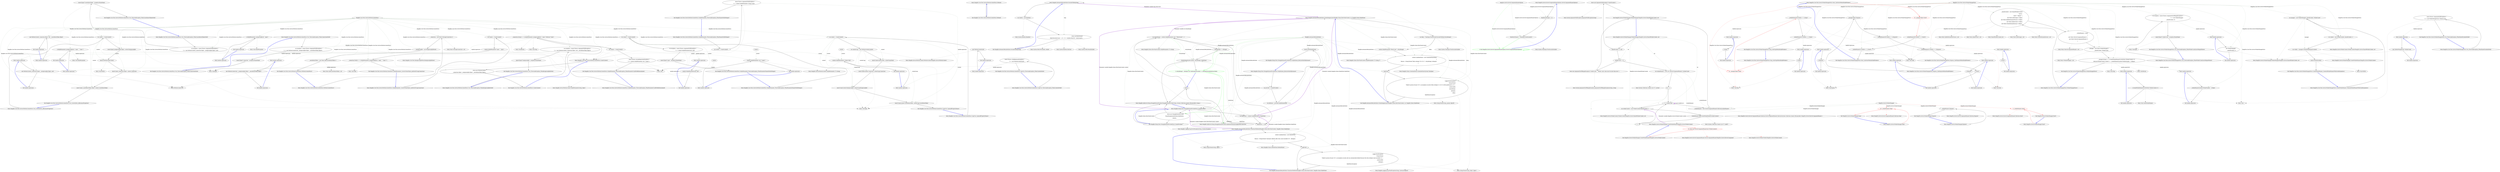 digraph  {
m0_8 [cluster="Hangfire.Core.Tests.Server.PerformContextFacts.Ctor_ThrowsAnException_WhenConnectionIsNull()", file="BackgroundJobServerOptions.cs", label="Entry Hangfire.Core.Tests.Server.PerformContextFacts.Ctor_ThrowsAnException_WhenConnectionIsNull()", span="22-22"];
m0_9 [cluster="Hangfire.Core.Tests.Server.PerformContextFacts.Ctor_ThrowsAnException_WhenConnectionIsNull()", file="BackgroundJobServerOptions.cs", label="var exception = Assert.Throws<ArgumentNullException>(\r\n                () => new PerformContext(null, _backgroundJob.Object, _cancellationToken.Object))", span="24-25"];
m0_10 [cluster="Hangfire.Core.Tests.Server.PerformContextFacts.Ctor_ThrowsAnException_WhenConnectionIsNull()", file="BackgroundJobServerOptions.cs", label="Assert.Equal(''connection'', exception.ParamName)", span="27-27"];
m0_11 [cluster="Hangfire.Core.Tests.Server.PerformContextFacts.Ctor_ThrowsAnException_WhenConnectionIsNull()", file="BackgroundJobServerOptions.cs", label="Exit Hangfire.Core.Tests.Server.PerformContextFacts.Ctor_ThrowsAnException_WhenConnectionIsNull()", span="22-22"];
m0_65 [cluster="Hangfire.Server.PerformContext.SetJobParameter(string, object)", file="BackgroundJobServerOptions.cs", label="Entry Hangfire.Server.PerformContext.SetJobParameter(string, object)", span="76-76"];
m0_25 [cluster="Hangfire.Core.Tests.Server.PerformContextFacts.Ctor_ThrowsAnException_WhenCancellationTokenIsNull()", file="BackgroundJobServerOptions.cs", label="Entry Hangfire.Core.Tests.Server.PerformContextFacts.Ctor_ThrowsAnException_WhenCancellationTokenIsNull()", span="40-40"];
m0_26 [cluster="Hangfire.Core.Tests.Server.PerformContextFacts.Ctor_ThrowsAnException_WhenCancellationTokenIsNull()", file="BackgroundJobServerOptions.cs", label="var exception = Assert.Throws<ArgumentNullException>(\r\n                () => new PerformContext(_connection.Object, _backgroundJob.Object, null))", span="42-43"];
m0_27 [cluster="Hangfire.Core.Tests.Server.PerformContextFacts.Ctor_ThrowsAnException_WhenCancellationTokenIsNull()", file="BackgroundJobServerOptions.cs", label="Assert.Equal(''cancellationToken'', exception.ParamName)", span="45-45"];
m0_28 [cluster="Hangfire.Core.Tests.Server.PerformContextFacts.Ctor_ThrowsAnException_WhenCancellationTokenIsNull()", file="BackgroundJobServerOptions.cs", label="Exit Hangfire.Core.Tests.Server.PerformContextFacts.Ctor_ThrowsAnException_WhenCancellationTokenIsNull()", span="40-40"];
m0_41 [cluster="Unk.Same", file="BackgroundJobServerOptions.cs", label="Entry Unk.Same", span=""];
m0_13 [cluster="Unk.Equal", file="BackgroundJobServerOptions.cs", label="Entry Unk.Equal", span=""];
m0_76 [cluster="Hangfire.Core.Tests.Server.PerformContextFacts.GetJobParameter_ThrowsAnException_WhenNameIsNullOrEmpty()", file="BackgroundJobServerOptions.cs", label="Entry Hangfire.Core.Tests.Server.PerformContextFacts.GetJobParameter_ThrowsAnException_WhenNameIsNullOrEmpty()", span="100-100"];
m0_77 [cluster="Hangfire.Core.Tests.Server.PerformContextFacts.GetJobParameter_ThrowsAnException_WhenNameIsNullOrEmpty()", file="BackgroundJobServerOptions.cs", label="var context = CreateContext()", span="102-102"];
m0_78 [cluster="Hangfire.Core.Tests.Server.PerformContextFacts.GetJobParameter_ThrowsAnException_WhenNameIsNullOrEmpty()", file="BackgroundJobServerOptions.cs", label="Assert.Throws<ArgumentNullException>(\r\n                () => context.GetJobParameter<string>(null))", span="104-105"];
m0_79 [cluster="Hangfire.Core.Tests.Server.PerformContextFacts.GetJobParameter_ThrowsAnException_WhenNameIsNullOrEmpty()", file="BackgroundJobServerOptions.cs", label="Exit Hangfire.Core.Tests.Server.PerformContextFacts.GetJobParameter_ThrowsAnException_WhenNameIsNullOrEmpty()", span="100-100"];
m0_57 [cluster="Hangfire.Core.Tests.Server.PerformContextFacts.SetJobParameter_ThrowsAnException_WhenParameterNameIsNullOrEmpty()", file="BackgroundJobServerOptions.cs", label="Entry Hangfire.Core.Tests.Server.PerformContextFacts.SetJobParameter_ThrowsAnException_WhenParameterNameIsNullOrEmpty()", span="79-79"];
m0_58 [cluster="Hangfire.Core.Tests.Server.PerformContextFacts.SetJobParameter_ThrowsAnException_WhenParameterNameIsNullOrEmpty()", file="BackgroundJobServerOptions.cs", label="var context = CreateContext()", span="81-81"];
m0_59 [cluster="Hangfire.Core.Tests.Server.PerformContextFacts.SetJobParameter_ThrowsAnException_WhenParameterNameIsNullOrEmpty()", file="BackgroundJobServerOptions.cs", label="var exception = Assert.Throws<ArgumentNullException>(\r\n                () => context.SetJobParameter(null, null))", span="83-84"];
m0_60 [cluster="Hangfire.Core.Tests.Server.PerformContextFacts.SetJobParameter_ThrowsAnException_WhenParameterNameIsNullOrEmpty()", file="BackgroundJobServerOptions.cs", label="Assert.Equal(''name'', exception.ParamName)", span="86-86"];
m0_61 [cluster="Hangfire.Core.Tests.Server.PerformContextFacts.SetJobParameter_ThrowsAnException_WhenParameterNameIsNullOrEmpty()", file="BackgroundJobServerOptions.cs", label="Exit Hangfire.Core.Tests.Server.PerformContextFacts.SetJobParameter_ThrowsAnException_WhenParameterNameIsNullOrEmpty()", span="79-79"];
m0_12 [cluster="Unk.>", file="BackgroundJobServerOptions.cs", label="Entry Unk.>", span=""];
m0_100 [cluster="Hangfire.Core.Tests.Server.PerformContextFacts.Method()", file="BackgroundJobServerOptions.cs", label="Entry Hangfire.Core.Tests.Server.PerformContextFacts.Method()", span="124-124"];
m0_101 [cluster="Hangfire.Core.Tests.Server.PerformContextFacts.Method()", file="BackgroundJobServerOptions.cs", label="Exit Hangfire.Core.Tests.Server.PerformContextFacts.Method()", span="124-124"];
m0_39 [cluster="Hangfire.Core.Tests.Server.PerformContextFacts.CreateContext()", file="BackgroundJobServerOptions.cs", label="Entry Hangfire.Core.Tests.Server.PerformContextFacts.CreateContext()", span="118-118"];
m0_98 [cluster="Hangfire.Core.Tests.Server.PerformContextFacts.CreateContext()", file="BackgroundJobServerOptions.cs", label="return new PerformContext(\r\n                _connection.Object, _backgroundJob.Object, _cancellationToken.Object);", span="120-121"];
m0_99 [cluster="Hangfire.Core.Tests.Server.PerformContextFacts.CreateContext()", file="BackgroundJobServerOptions.cs", label="Exit Hangfire.Core.Tests.Server.PerformContextFacts.CreateContext()", span="118-118"];
m0_6 [cluster="Hangfire.Core.Tests.BackgroundJobMock.BackgroundJobMock()", file="BackgroundJobServerOptions.cs", label="Entry Hangfire.Core.Tests.BackgroundJobMock.BackgroundJobMock()", span="9-9"];
m0_49 [cluster="Hangfire.Core.Tests.Server.PerformContextFacts.CopyCtor_CopiesAllPropertyValues()", file="BackgroundJobServerOptions.cs", label="Entry Hangfire.Core.Tests.Server.PerformContextFacts.CopyCtor_CopiesAllPropertyValues()", span="67-67"];
m0_50 [cluster="Hangfire.Core.Tests.Server.PerformContextFacts.CopyCtor_CopiesAllPropertyValues()", file="BackgroundJobServerOptions.cs", label="var context = CreateContext()", span="69-69"];
m0_51 [cluster="Hangfire.Core.Tests.Server.PerformContextFacts.CopyCtor_CopiesAllPropertyValues()", file="BackgroundJobServerOptions.cs", label="var contextCopy = new PerformContext(context)", span="70-70"];
m0_52 [cluster="Hangfire.Core.Tests.Server.PerformContextFacts.CopyCtor_CopiesAllPropertyValues()", file="BackgroundJobServerOptions.cs", label="Assert.Same(context.Items, contextCopy.Items)", span="72-72"];
m0_53 [cluster="Hangfire.Core.Tests.Server.PerformContextFacts.CopyCtor_CopiesAllPropertyValues()", file="BackgroundJobServerOptions.cs", label="Assert.Same(context.Connection, contextCopy.Connection)", span="73-73"];
m0_54 [cluster="Hangfire.Core.Tests.Server.PerformContextFacts.CopyCtor_CopiesAllPropertyValues()", file="BackgroundJobServerOptions.cs", label="Assert.Same(context.BackgroundJob, contextCopy.BackgroundJob)", span="74-74"];
m0_55 [cluster="Hangfire.Core.Tests.Server.PerformContextFacts.CopyCtor_CopiesAllPropertyValues()", file="BackgroundJobServerOptions.cs", label="Assert.Same(context.CancellationToken, contextCopy.CancellationToken)", span="75-75"];
m0_56 [cluster="Hangfire.Core.Tests.Server.PerformContextFacts.CopyCtor_CopiesAllPropertyValues()", file="BackgroundJobServerOptions.cs", label="Exit Hangfire.Core.Tests.Server.PerformContextFacts.CopyCtor_CopiesAllPropertyValues()", span="67-67"];
m0_40 [cluster="Unk.NotNull", file="BackgroundJobServerOptions.cs", label="Entry Unk.NotNull", span=""];
m0_83 [cluster="Hangfire.Server.PerformContext.GetJobParameter<T>(string)", file="BackgroundJobServerOptions.cs", label="Entry Hangfire.Server.PerformContext.GetJobParameter<T>(string)", span="83-83"];
m0_94 [cluster="Unk.GetJobParameter", file="BackgroundJobServerOptions.cs", label="Entry Unk.GetJobParameter", span=""];
m0_42 [cluster="Hangfire.Core.Tests.Server.PerformContextFacts.CopyCtor_ThrowsAnException_WhenContextIsNull()", file="BackgroundJobServerOptions.cs", label="Entry Hangfire.Core.Tests.Server.PerformContextFacts.CopyCtor_ThrowsAnException_WhenContextIsNull()", span="60-60"];
m0_43 [cluster="Hangfire.Core.Tests.Server.PerformContextFacts.CopyCtor_ThrowsAnException_WhenContextIsNull()", file="BackgroundJobServerOptions.cs", label="Assert.Throws<NullReferenceException>(\r\n                () => new PerformContext(null))", span="62-63"];
m0_44 [cluster="Hangfire.Core.Tests.Server.PerformContextFacts.CopyCtor_ThrowsAnException_WhenContextIsNull()", file="BackgroundJobServerOptions.cs", label="Exit Hangfire.Core.Tests.Server.PerformContextFacts.CopyCtor_ThrowsAnException_WhenContextIsNull()", span="60-60"];
m0_89 [cluster="Unk.Setup", file="BackgroundJobServerOptions.cs", label="Entry Unk.Setup", span=""];
m0_48 [cluster="Hangfire.Server.PerformContext.PerformContext(Hangfire.Server.PerformContext)", file="BackgroundJobServerOptions.cs", label="Entry Hangfire.Server.PerformContext.PerformContext(Hangfire.Server.PerformContext)", span="30-30"];
m0_95 [cluster="lambda expression", file="BackgroundJobServerOptions.cs", label="Entry lambda expression", span="115-115"];
m0_14 [cluster="lambda expression", file="BackgroundJobServerOptions.cs", label="Entry lambda expression", span="25-25"];
m0_15 [cluster="lambda expression", file="BackgroundJobServerOptions.cs", label="new PerformContext(null, _backgroundJob.Object, _cancellationToken.Object)", span="25-25"];
m0_16 [cluster="lambda expression", file="BackgroundJobServerOptions.cs", label="Exit lambda expression", span="25-25"];
m0_22 [cluster="lambda expression", file="BackgroundJobServerOptions.cs", label="Entry lambda expression", span="34-34"];
m0_23 [cluster="lambda expression", file="BackgroundJobServerOptions.cs", label="new PerformContext(_connection.Object, null, _cancellationToken.Object)", span="34-34"];
m0_24 [cluster="lambda expression", file="BackgroundJobServerOptions.cs", label="Exit lambda expression", span="34-34"];
m0_29 [cluster="lambda expression", file="BackgroundJobServerOptions.cs", label="Entry lambda expression", span="43-43"];
m0_30 [cluster="lambda expression", file="BackgroundJobServerOptions.cs", label="new PerformContext(_connection.Object, _backgroundJob.Object, null)", span="43-43"];
m0_31 [cluster="lambda expression", file="BackgroundJobServerOptions.cs", label="Exit lambda expression", span="43-43"];
m0_45 [cluster="lambda expression", file="BackgroundJobServerOptions.cs", label="Entry lambda expression", span="63-63"];
m0_46 [cluster="lambda expression", file="BackgroundJobServerOptions.cs", label="new PerformContext(null)", span="63-63"];
m0_47 [cluster="lambda expression", file="BackgroundJobServerOptions.cs", label="Exit lambda expression", span="63-63"];
m0_63 [cluster="lambda expression", file="BackgroundJobServerOptions.cs", label="context.SetJobParameter(null, null)", span="84-84"];
m0_62 [cluster="lambda expression", file="BackgroundJobServerOptions.cs", label="Entry lambda expression", span="84-84"];
m0_64 [cluster="lambda expression", file="BackgroundJobServerOptions.cs", label="Exit lambda expression", span="84-84"];
m0_72 [cluster="lambda expression", file="BackgroundJobServerOptions.cs", label="Entry lambda expression", span="96-96"];
m0_73 [cluster="lambda expression", file="BackgroundJobServerOptions.cs", label="x.SetJobParameter(_backgroundJob.Id, ''name'', ''\''value\'''')", span="96-96"];
m0_74 [cluster="lambda expression", file="BackgroundJobServerOptions.cs", label="Exit lambda expression", span="96-96"];
m0_81 [cluster="lambda expression", file="BackgroundJobServerOptions.cs", label="context.GetJobParameter<string>(null)", span="105-105"];
m0_80 [cluster="lambda expression", file="BackgroundJobServerOptions.cs", label="Entry lambda expression", span="105-105"];
m0_82 [cluster="lambda expression", file="BackgroundJobServerOptions.cs", label="Exit lambda expression", span="105-105"];
m0_91 [cluster="lambda expression", file="BackgroundJobServerOptions.cs", label="Entry lambda expression", span="111-111"];
m0_96 [cluster="lambda expression", file="BackgroundJobServerOptions.cs", label="context.GetJobParameter<int>(''name'')", span="115-115"];
m0_92 [cluster="lambda expression", file="BackgroundJobServerOptions.cs", label="x.GetJobParameter(_backgroundJob.Id, ''name'')", span="111-111"];
m0_93 [cluster="lambda expression", file="BackgroundJobServerOptions.cs", label="Exit lambda expression", span="111-111"];
m0_97 [cluster="lambda expression", file="BackgroundJobServerOptions.cs", label="Exit lambda expression", span="115-115"];
m0_71 [cluster="Unk.Verify", file="BackgroundJobServerOptions.cs", label="Entry Unk.Verify", span=""];
m0_7 [cluster="Mock<IJobCancellationToken>.cstr", file="BackgroundJobServerOptions.cs", label="Entry Mock<IJobCancellationToken>.cstr", span=""];
m0_32 [cluster="Hangfire.Core.Tests.Server.PerformContextFacts.Ctor_CorrectlySets_AllInstanceProperties()", file="BackgroundJobServerOptions.cs", label="Entry Hangfire.Core.Tests.Server.PerformContextFacts.Ctor_CorrectlySets_AllInstanceProperties()", span="49-49"];
m0_33 [cluster="Hangfire.Core.Tests.Server.PerformContextFacts.Ctor_CorrectlySets_AllInstanceProperties()", file="BackgroundJobServerOptions.cs", label="var context = CreateContext()", span="51-51"];
m0_34 [cluster="Hangfire.Core.Tests.Server.PerformContextFacts.Ctor_CorrectlySets_AllInstanceProperties()", file="BackgroundJobServerOptions.cs", label="Assert.Equal(_backgroundJob.Object, context.BackgroundJob)", span="53-53"];
m0_35 [cluster="Hangfire.Core.Tests.Server.PerformContextFacts.Ctor_CorrectlySets_AllInstanceProperties()", file="BackgroundJobServerOptions.cs", label="Assert.NotNull(context.Items)", span="54-54"];
m0_36 [cluster="Hangfire.Core.Tests.Server.PerformContextFacts.Ctor_CorrectlySets_AllInstanceProperties()", file="BackgroundJobServerOptions.cs", label="Assert.Same(_connection.Object, context.Connection)", span="55-55"];
m0_37 [cluster="Hangfire.Core.Tests.Server.PerformContextFacts.Ctor_CorrectlySets_AllInstanceProperties()", file="BackgroundJobServerOptions.cs", label="Assert.Same(_cancellationToken.Object, context.CancellationToken)", span="56-56"];
m0_38 [cluster="Hangfire.Core.Tests.Server.PerformContextFacts.Ctor_CorrectlySets_AllInstanceProperties()", file="BackgroundJobServerOptions.cs", label="Exit Hangfire.Core.Tests.Server.PerformContextFacts.Ctor_CorrectlySets_AllInstanceProperties()", span="49-49"];
m0_66 [cluster="Hangfire.Core.Tests.Server.PerformContextFacts.SetJobParameter_ConvertsValueToJson_AndSetsItUsingConnection()", file="BackgroundJobServerOptions.cs", label="Entry Hangfire.Core.Tests.Server.PerformContextFacts.SetJobParameter_ConvertsValueToJson_AndSetsItUsingConnection()", span="90-90"];
m0_67 [cluster="Hangfire.Core.Tests.Server.PerformContextFacts.SetJobParameter_ConvertsValueToJson_AndSetsItUsingConnection()", file="BackgroundJobServerOptions.cs", label="var context = CreateContext()", span="92-92"];
m0_68 [cluster="Hangfire.Core.Tests.Server.PerformContextFacts.SetJobParameter_ConvertsValueToJson_AndSetsItUsingConnection()", file="BackgroundJobServerOptions.cs", label="context.SetJobParameter(''name'', ''value'')", span="94-94"];
m0_69 [cluster="Hangfire.Core.Tests.Server.PerformContextFacts.SetJobParameter_ConvertsValueToJson_AndSetsItUsingConnection()", file="BackgroundJobServerOptions.cs", label="_connection.Verify(x => x.SetJobParameter(_backgroundJob.Id, ''name'', ''\''value\''''))", span="96-96"];
m0_70 [cluster="Hangfire.Core.Tests.Server.PerformContextFacts.SetJobParameter_ConvertsValueToJson_AndSetsItUsingConnection()", file="BackgroundJobServerOptions.cs", label="Exit Hangfire.Core.Tests.Server.PerformContextFacts.SetJobParameter_ConvertsValueToJson_AndSetsItUsingConnection()", span="90-90"];
m0_0 [cluster="Hangfire.Core.Tests.Server.PerformContextFacts.PerformContextFacts()", file="BackgroundJobServerOptions.cs", label="Entry Hangfire.Core.Tests.Server.PerformContextFacts.PerformContextFacts()", span="14-14"];
m0_1 [cluster="Hangfire.Core.Tests.Server.PerformContextFacts.PerformContextFacts()", file="BackgroundJobServerOptions.cs", label="_connection = new Mock<IStorageConnection>()", span="16-16"];
m0_2 [cluster="Hangfire.Core.Tests.Server.PerformContextFacts.PerformContextFacts()", file="BackgroundJobServerOptions.cs", label="_backgroundJob = new BackgroundJobMock()", span="17-17"];
m0_3 [cluster="Hangfire.Core.Tests.Server.PerformContextFacts.PerformContextFacts()", file="BackgroundJobServerOptions.cs", label="_cancellationToken = new Mock<IJobCancellationToken>()", span="18-18"];
m0_4 [cluster="Hangfire.Core.Tests.Server.PerformContextFacts.PerformContextFacts()", file="BackgroundJobServerOptions.cs", label="Exit Hangfire.Core.Tests.Server.PerformContextFacts.PerformContextFacts()", span="14-14"];
m0_90 [cluster="Unk.Returns", file="BackgroundJobServerOptions.cs", label="Entry Unk.Returns", span=""];
m0_84 [cluster="Hangfire.Core.Tests.Server.PerformContextFacts.GetJobParameter_ThrowsAnException_WhenParameterCouldNotBeDeserialized()", file="BackgroundJobServerOptions.cs", label="Entry Hangfire.Core.Tests.Server.PerformContextFacts.GetJobParameter_ThrowsAnException_WhenParameterCouldNotBeDeserialized()", span="109-109"];
m0_85 [cluster="Hangfire.Core.Tests.Server.PerformContextFacts.GetJobParameter_ThrowsAnException_WhenParameterCouldNotBeDeserialized()", file="BackgroundJobServerOptions.cs", label="_connection.Setup(x => x.GetJobParameter(_backgroundJob.Id, ''name'')).Returns(''value'')", span="111-111"];
m0_86 [cluster="Hangfire.Core.Tests.Server.PerformContextFacts.GetJobParameter_ThrowsAnException_WhenParameterCouldNotBeDeserialized()", file="BackgroundJobServerOptions.cs", label="var context = CreateContext()", span="112-112"];
m0_87 [cluster="Hangfire.Core.Tests.Server.PerformContextFacts.GetJobParameter_ThrowsAnException_WhenParameterCouldNotBeDeserialized()", file="BackgroundJobServerOptions.cs", label="Assert.Throws<InvalidOperationException>(\r\n                () => context.GetJobParameter<int>(''name''))", span="114-115"];
m0_88 [cluster="Hangfire.Core.Tests.Server.PerformContextFacts.GetJobParameter_ThrowsAnException_WhenParameterCouldNotBeDeserialized()", file="BackgroundJobServerOptions.cs", label="Exit Hangfire.Core.Tests.Server.PerformContextFacts.GetJobParameter_ThrowsAnException_WhenParameterCouldNotBeDeserialized()", span="109-109"];
m0_5 [cluster="Mock<IStorageConnection>.cstr", file="BackgroundJobServerOptions.cs", label="Entry Mock<IStorageConnection>.cstr", span=""];
m0_75 [cluster="Unk.SetJobParameter", file="BackgroundJobServerOptions.cs", label="Entry Unk.SetJobParameter", span=""];
m0_18 [cluster="Hangfire.Core.Tests.Server.PerformContextFacts.Ctor_ThrowsAnException_WhenBackgroundJobIsNull()", file="BackgroundJobServerOptions.cs", label="Entry Hangfire.Core.Tests.Server.PerformContextFacts.Ctor_ThrowsAnException_WhenBackgroundJobIsNull()", span="31-31"];
m0_19 [cluster="Hangfire.Core.Tests.Server.PerformContextFacts.Ctor_ThrowsAnException_WhenBackgroundJobIsNull()", file="BackgroundJobServerOptions.cs", label="var exception = Assert.Throws<ArgumentNullException>(\r\n                () => new PerformContext(_connection.Object, null, _cancellationToken.Object))", span="33-34"];
m0_20 [cluster="Hangfire.Core.Tests.Server.PerformContextFacts.Ctor_ThrowsAnException_WhenBackgroundJobIsNull()", file="BackgroundJobServerOptions.cs", label="Assert.Equal(''backgroundJob'', exception.ParamName)", span="36-36"];
m0_21 [cluster="Hangfire.Core.Tests.Server.PerformContextFacts.Ctor_ThrowsAnException_WhenBackgroundJobIsNull()", file="BackgroundJobServerOptions.cs", label="Exit Hangfire.Core.Tests.Server.PerformContextFacts.Ctor_ThrowsAnException_WhenBackgroundJobIsNull()", span="31-31"];
m0_17 [cluster="PerformContext.cstr", file="BackgroundJobServerOptions.cs", label="Entry PerformContext.cstr", span=""];
m0_102 [file="BackgroundJobServerOptions.cs", label="Hangfire.Core.Tests.Server.PerformContextFacts", span=""];
m0_103 [file="BackgroundJobServerOptions.cs", label=context, span=""];
m0_104 [file="BackgroundJobServerOptions.cs", label=context, span=""];
m0_105 [file="BackgroundJobServerOptions.cs", label=context, span=""];
m2_28 [cluster="Hangfire.AutomaticRetryAttribute.SecondsToDelay(long)", file="ServerComponentRunnerCollection.cs", label="Entry Hangfire.AutomaticRetryAttribute.SecondsToDelay(long)", span="132-132"];
m2_40 [cluster="Hangfire.AutomaticRetryAttribute.SecondsToDelay(long)", file="ServerComponentRunnerCollection.cs", label="var random = new Random()", span="134-134"];
m2_41 [cluster="Hangfire.AutomaticRetryAttribute.SecondsToDelay(long)", file="ServerComponentRunnerCollection.cs", label="return (int)Math.Round(\r\n                Math.Pow(retryCount - 1, 4) + 15 + (random.Next(30) * (retryCount)));", span="135-136"];
m2_42 [cluster="Hangfire.AutomaticRetryAttribute.SecondsToDelay(long)", file="ServerComponentRunnerCollection.cs", label="Exit Hangfire.AutomaticRetryAttribute.SecondsToDelay(long)", span="132-132"];
m2_32 [cluster="string.Format(string, object, object)", file="ServerComponentRunnerCollection.cs", label="Entry string.Format(string, object, object)", span="0-0"];
m2_33 [cluster="string.Format(string, params object[])", file="ServerComponentRunnerCollection.cs", label="Entry string.Format(string, params object[])", span="0-0"];
m2_43 [cluster="System.Random.Random()", file="ServerComponentRunnerCollection.cs", label="Entry System.Random.Random()", span="0-0"];
m2_20 [cluster="string.Format(string, object)", file="ServerComponentRunnerCollection.cs", label="Entry string.Format(string, object)", span="0-0"];
m2_19 [cluster="Hangfire.AutomaticRetryAttribute.TransitionToDeleted(Hangfire.States.ElectStateContext, Hangfire.States.FailedState)", file="ServerComponentRunnerCollection.cs", label="Entry Hangfire.AutomaticRetryAttribute.TransitionToDeleted(Hangfire.States.ElectStateContext, Hangfire.States.FailedState)", span="113-113"];
m2_35 [cluster="Hangfire.AutomaticRetryAttribute.TransitionToDeleted(Hangfire.States.ElectStateContext, Hangfire.States.FailedState)", file="ServerComponentRunnerCollection.cs", label="context.CandidateState = new DeletedState\r\n            {\r\n                Reason = String.Format(''Automatic deletion after retry count exceeded {0}'', Attempts)\r\n            }", span="115-118"];
m2_36 [cluster="Hangfire.AutomaticRetryAttribute.TransitionToDeleted(Hangfire.States.ElectStateContext, Hangfire.States.FailedState)", file="ServerComponentRunnerCollection.cs", label=LogEvents, span="120-120"];
m2_37 [cluster="Hangfire.AutomaticRetryAttribute.TransitionToDeleted(Hangfire.States.ElectStateContext, Hangfire.States.FailedState)", file="ServerComponentRunnerCollection.cs", label="Logger.WarnException(\r\n                    String.Format(\r\n                        ''Failed to process the job '{0}': an exception occured. Job was automatically deleted because the retry attempt count exceeded {1}.'',\r\n                        context.JobId,\r\n                        Attempts),\r\n                    failedState.Exception)", span="122-127"];
m2_38 [cluster="Hangfire.AutomaticRetryAttribute.TransitionToDeleted(Hangfire.States.ElectStateContext, Hangfire.States.FailedState)", file="ServerComponentRunnerCollection.cs", label="Exit Hangfire.AutomaticRetryAttribute.TransitionToDeleted(Hangfire.States.ElectStateContext, Hangfire.States.FailedState)", span="113-113"];
m2_30 [cluster="Hangfire.States.ElectStateContext.SetJobParameter<T>(string, T)", file="ServerComponentRunnerCollection.cs", label="Entry Hangfire.States.ElectStateContext.SetJobParameter<T>(string, T)", span="49-49"];
m2_44 [cluster="System.Math.Pow(double, double)", file="ServerComponentRunnerCollection.cs", label="Entry System.Math.Pow(double, double)", span="0-0"];
m2_34 [cluster="Hangfire.Logging.ILog.WarnException(string, System.Exception)", file="ServerComponentRunnerCollection.cs", label="Entry Hangfire.Logging.ILog.WarnException(string, System.Exception)", span="285-285"];
m2_17 [cluster="Hangfire.States.ElectStateContext.GetJobParameter<T>(string)", file="ServerComponentRunnerCollection.cs", label="Entry Hangfire.States.ElectStateContext.GetJobParameter<T>(string)", span="54-54"];
m2_29 [cluster="System.TimeSpan.FromSeconds(double)", file="ServerComponentRunnerCollection.cs", label="Entry System.TimeSpan.FromSeconds(double)", span="0-0"];
m2_8 [cluster="Hangfire.AutomaticRetryAttribute.OnStateElection(Hangfire.States.ElectStateContext)", file="ServerComponentRunnerCollection.cs", label="return;", span="50-50"];
m2_9 [cluster="Hangfire.AutomaticRetryAttribute.OnStateElection(Hangfire.States.ElectStateContext)", file="ServerComponentRunnerCollection.cs", label="var retryAttempt = context.GetJobParameter<int>(''RetryCount'') + 1", span="53-53"];
m2_10 [cluster="Hangfire.AutomaticRetryAttribute.OnStateElection(Hangfire.States.ElectStateContext)", file="ServerComponentRunnerCollection.cs", label="retryAttempt <= Attempts", span="55-55"];
m2_11 [cluster="Hangfire.AutomaticRetryAttribute.OnStateElection(Hangfire.States.ElectStateContext)", file="ServerComponentRunnerCollection.cs", label="ScheduleAgainLater(context, retryAttempt, failedState)", span="57-57"];
m2_12 [cluster="Hangfire.AutomaticRetryAttribute.OnStateElection(Hangfire.States.ElectStateContext)", color=green, community=0, file="ServerComponentRunnerCollection.cs", label="5: retryAttempt > Attempts && OnAttemptsExceeded == AttemptsExceededAction.Delete", span="59-59"];
m2_0 [cluster="Hangfire.Msmq.Tests.MsmqJobQueueProviderFacts.GetJobQueue_ReturnsNonNullInstance()", file="ServerComponentRunnerCollection.cs", label="Entry Hangfire.Msmq.Tests.MsmqJobQueueProviderFacts.GetJobQueue_ReturnsNonNullInstance()", span="10-10"];
m2_1 [cluster="Hangfire.Msmq.Tests.MsmqJobQueueProviderFacts.GetJobQueue_ReturnsNonNullInstance()", file="ServerComponentRunnerCollection.cs", label="var provider = CreateProvider()", span="12-12"];
m2_2 [cluster="Hangfire.Msmq.Tests.MsmqJobQueueProviderFacts.GetJobQueue_ReturnsNonNullInstance()", file="ServerComponentRunnerCollection.cs", label="var jobQueue = provider.GetJobQueue(null)", span="14-14"];
m2_3 [cluster="Hangfire.Msmq.Tests.MsmqJobQueueProviderFacts.GetJobQueue_ReturnsNonNullInstance()", file="ServerComponentRunnerCollection.cs", label="Assert.NotNull(jobQueue)", span="16-16"];
m2_4 [cluster="Hangfire.Msmq.Tests.MsmqJobQueueProviderFacts.GetJobQueue_ReturnsNonNullInstance()", file="ServerComponentRunnerCollection.cs", label="Exit Hangfire.Msmq.Tests.MsmqJobQueueProviderFacts.GetJobQueue_ReturnsNonNullInstance()", span="10-10"];
m2_39 [cluster="Hangfire.States.DeletedState.DeletedState()", file="ServerComponentRunnerCollection.cs", label="Entry Hangfire.States.DeletedState.DeletedState()", span="27-27"];
m2_7 [cluster="Hangfire.AutomaticRetryAttribute.OnStateElection(Hangfire.States.ElectStateContext)", file="ServerComponentRunnerCollection.cs", label="failedState == null", span="47-47"];
m2_6 [cluster="Hangfire.AutomaticRetryAttribute.OnStateElection(Hangfire.States.ElectStateContext)", file="ServerComponentRunnerCollection.cs", label="var failedState = context.CandidateState as FailedState", span="46-46"];
m2_5 [cluster="Hangfire.Msmq.Tests.MsmqJobQueueProviderFacts.CreateProvider()", file="ServerComponentRunnerCollection.cs", label="Entry Hangfire.Msmq.Tests.MsmqJobQueueProviderFacts.CreateProvider()", span="29-29"];
m2_13 [cluster="Hangfire.SqlServer.Msmq.MsmqJobQueueProvider.GetJobQueueMonitoringApi(IDbConnection)", file="ServerComponentRunnerCollection.cs", label="Entry Hangfire.SqlServer.Msmq.MsmqJobQueueProvider.GetJobQueueMonitoringApi(IDbConnection)", span="37-37"];
m2_14 [cluster="Hangfire.Msmq.Tests.MsmqJobQueueProviderFacts.CreateProvider()", file="ServerComponentRunnerCollection.cs", label="return new MsmqJobQueueProvider(\r\n                CleanMsmqQueueAttribute.PathPattern,\r\n                Queues);", span="31-33"];
m2_15 [cluster="Hangfire.Msmq.Tests.MsmqJobQueueProviderFacts.CreateProvider()", file="ServerComponentRunnerCollection.cs", label="Exit Hangfire.Msmq.Tests.MsmqJobQueueProviderFacts.CreateProvider()", span="29-29"];
m2_16 [cluster="Hangfire.SqlServer.Msmq.MsmqJobQueueProvider.MsmqJobQueueProvider(string, System.Collections.Generic.IEnumerable<string>)", file="ServerComponentRunnerCollection.cs", label="Entry Hangfire.SqlServer.Msmq.MsmqJobQueueProvider.MsmqJobQueueProvider(string, System.Collections.Generic.IEnumerable<string>)", span="26-26"];
m2_31 [cluster="Hangfire.States.ScheduledState.ScheduledState(System.TimeSpan)", file="ServerComponentRunnerCollection.cs", label="Entry Hangfire.States.ScheduledState.ScheduledState(System.TimeSpan)", span="27-27"];
m2_45 [cluster="System.Random.Next(int)", file="ServerComponentRunnerCollection.cs", label="Entry System.Random.Next(int)", span="0-0"];
m2_46 [cluster="System.Math.Round(double)", file="ServerComponentRunnerCollection.cs", label="Entry System.Math.Round(double)", span="0-0"];
m2_18 [cluster="Hangfire.AutomaticRetryAttribute.ScheduleAgainLater(Hangfire.States.ElectStateContext, int, Hangfire.States.FailedState)", file="ServerComponentRunnerCollection.cs", label="Entry Hangfire.AutomaticRetryAttribute.ScheduleAgainLater(Hangfire.States.ElectStateContext, int, Hangfire.States.FailedState)", span="82-82"];
m2_24 [cluster="Hangfire.AutomaticRetryAttribute.ScheduleAgainLater(Hangfire.States.ElectStateContext, int, Hangfire.States.FailedState)", file="ServerComponentRunnerCollection.cs", label="context.CandidateState = new ScheduledState(delay)\r\n            {\r\n                Reason = String.Format(''Retry attempt {0} of {1}'', retryAttempt, Attempts)\r\n            }", span="90-93"];
m2_25 [cluster="Hangfire.AutomaticRetryAttribute.ScheduleAgainLater(Hangfire.States.ElectStateContext, int, Hangfire.States.FailedState)", file="ServerComponentRunnerCollection.cs", label=LogEvents, span="95-95"];
m2_26 [cluster="Hangfire.AutomaticRetryAttribute.ScheduleAgainLater(Hangfire.States.ElectStateContext, int, Hangfire.States.FailedState)", file="ServerComponentRunnerCollection.cs", label="Logger.WarnException(\r\n                    String.Format(\r\n                        ''Failed to process the job '{0}': an exception occurred. Retry attempt {1} of {2} will be performed in {3}.'',\r\n                        context.JobId,\r\n                        retryAttempt,\r\n                        Attempts,\r\n                        delay),\r\n                    failedState.Exception)", span="97-104"];
m2_22 [cluster="Hangfire.AutomaticRetryAttribute.ScheduleAgainLater(Hangfire.States.ElectStateContext, int, Hangfire.States.FailedState)", file="ServerComponentRunnerCollection.cs", label="var delay = TimeSpan.FromSeconds(SecondsToDelay(retryAttempt))", span="84-84"];
m2_23 [cluster="Hangfire.AutomaticRetryAttribute.ScheduleAgainLater(Hangfire.States.ElectStateContext, int, Hangfire.States.FailedState)", file="ServerComponentRunnerCollection.cs", label="context.SetJobParameter(''RetryCount'', retryAttempt)", span="86-86"];
m2_27 [cluster="Hangfire.AutomaticRetryAttribute.ScheduleAgainLater(Hangfire.States.ElectStateContext, int, Hangfire.States.FailedState)", file="ServerComponentRunnerCollection.cs", label="Exit Hangfire.AutomaticRetryAttribute.ScheduleAgainLater(Hangfire.States.ElectStateContext, int, Hangfire.States.FailedState)", span="82-82"];
m2_21 [cluster="Hangfire.Logging.ILog.ErrorException(string, System.Exception)", file="ServerComponentRunnerCollection.cs", label="Entry Hangfire.Logging.ILog.ErrorException(string, System.Exception)", span="166-166"];
m2_47 [file="ServerComponentRunnerCollection.cs", label="Hangfire.AutomaticRetryAttribute", span=""];
m3_0 [cluster="HangFire.Server.ServerComponentRunnerOptions.ServerComponentRunnerOptions()", file="ServerComponentRunnerOptions.cs", label="Entry HangFire.Server.ServerComponentRunnerOptions.ServerComponentRunnerOptions()", span="24-24"];
m3_1 [cluster="HangFire.Server.ServerComponentRunnerOptions.ServerComponentRunnerOptions()", file="ServerComponentRunnerOptions.cs", label="MaxRetryAttempts = 10", span="26-26"];
m3_2 [cluster="HangFire.Server.ServerComponentRunnerOptions.ServerComponentRunnerOptions()", file="ServerComponentRunnerOptions.cs", label="ShutdownTimeout = TimeSpan.FromSeconds(5)", span="27-27"];
m3_3 [cluster="HangFire.Server.ServerComponentRunnerOptions.ServerComponentRunnerOptions()", color=green, community=0, file="ServerComponentRunnerOptions.cs", label="0: Exit HangFire.Server.ServerComponentRunnerOptions.ServerComponentRunnerOptions()", span="24-24"];
m3_4 [cluster="System.TimeSpan.FromSeconds(double)", file="ServerComponentRunnerOptions.cs", label="Entry System.TimeSpan.FromSeconds(double)", span="0-0"];
m3_5 [file="ServerComponentRunnerOptions.cs", label="HangFire.Server.ServerComponentRunnerOptions", span=""];
m4_13 [cluster="System.ArgumentNullException.ArgumentNullException(string)", file="WorkerManager.cs", label="Entry System.ArgumentNullException.ArgumentNullException(string)", span="0-0"];
m4_27 [cluster="HangFire.Server.ServerComponentRunnerCollection.Stop()", file="WorkerManager.cs", label="Entry HangFire.Server.ServerComponentRunnerCollection.Stop()", span="44-44"];
m4_15 [cluster="System.Collections.Generic.List<T>.List(int)", file="WorkerManager.cs", label="Entry System.Collections.Generic.List<T>.List(int)", span="0-0"];
m4_24 [cluster="HangFire.Server.WorkerManager.Stop()", file="WorkerManager.cs", label="Entry HangFire.Server.WorkerManager.Stop()", span="51-51"];
m4_25 [cluster="HangFire.Server.WorkerManager.Stop()", color=red, community=0, file="WorkerManager.cs", label="26: _workerRunners.Stop()", span="53-53"];
m4_26 [cluster="HangFire.Server.WorkerManager.Stop()", file="WorkerManager.cs", label="Exit HangFire.Server.WorkerManager.Stop()", span="51-51"];
m4_16 [cluster="HangFire.Server.WorkerContext.WorkerContext(HangFire.Server.SharedWorkerContext, int)", file="WorkerManager.cs", label="Entry HangFire.Server.WorkerContext.WorkerContext(HangFire.Server.SharedWorkerContext, int)", span="27-27"];
m4_18 [cluster="System.Collections.Generic.List<T>.Add(T)", file="WorkerManager.cs", label="Entry System.Collections.Generic.List<T>.Add(T)", span="0-0"];
m4_14 [cluster="System.ArgumentOutOfRangeException.ArgumentOutOfRangeException(string, string)", file="WorkerManager.cs", label="Entry System.ArgumentOutOfRangeException.ArgumentOutOfRangeException(string, string)", span="0-0"];
m4_23 [cluster="HangFire.Server.ServerComponentRunnerCollection.Start()", file="WorkerManager.cs", label="Entry HangFire.Server.ServerComponentRunnerCollection.Start()", span="36-36"];
m4_28 [cluster="HangFire.Server.WorkerManager.Dispose()", file="WorkerManager.cs", label="Entry HangFire.Server.WorkerManager.Dispose()", span="56-56"];
m4_29 [cluster="HangFire.Server.WorkerManager.Dispose()", file="WorkerManager.cs", label="_workerRunners.Dispose()", span="58-58"];
m4_30 [cluster="HangFire.Server.WorkerManager.Dispose()", file="WorkerManager.cs", label="Exit HangFire.Server.WorkerManager.Dispose()", span="56-56"];
m4_17 [cluster="HangFire.Server.WorkerManager.CreateWorkerRunner(HangFire.Server.WorkerContext)", file="WorkerManager.cs", label="Entry HangFire.Server.WorkerManager.CreateWorkerRunner(HangFire.Server.WorkerContext)", span="61-61"];
m4_32 [cluster="HangFire.Server.WorkerManager.CreateWorkerRunner(HangFire.Server.WorkerContext)", color=red, community=0, file="WorkerManager.cs", label="18: return new ServerComponentRunner(new Worker(context));", span="63-63"];
m4_33 [cluster="HangFire.Server.WorkerManager.CreateWorkerRunner(HangFire.Server.WorkerContext)", file="WorkerManager.cs", label="Exit HangFire.Server.WorkerManager.CreateWorkerRunner(HangFire.Server.WorkerContext)", span="61-61"];
m4_31 [cluster="HangFire.Server.ServerComponentRunnerCollection.Dispose()", file="WorkerManager.cs", label="Entry HangFire.Server.ServerComponentRunnerCollection.Dispose()", span="52-52"];
m4_0 [cluster="HangFire.Server.WorkerManager.WorkerManager(HangFire.Server.SharedWorkerContext, int)", file="WorkerManager.cs", label="Entry HangFire.Server.WorkerManager.WorkerManager(HangFire.Server.SharedWorkerContext, int)", span="28-28"];
m4_1 [cluster="HangFire.Server.WorkerManager.WorkerManager(HangFire.Server.SharedWorkerContext, int)", file="WorkerManager.cs", label="sharedContext == null", span="30-30"];
m4_3 [cluster="HangFire.Server.WorkerManager.WorkerManager(HangFire.Server.SharedWorkerContext, int)", file="WorkerManager.cs", label="workerCount <= 0", span="32-32"];
m4_5 [cluster="HangFire.Server.WorkerManager.WorkerManager(HangFire.Server.SharedWorkerContext, int)", file="WorkerManager.cs", label="var workerRunners = new List<IServerComponentRunner>(workerCount)", span="34-34"];
m4_7 [cluster="HangFire.Server.WorkerManager.WorkerManager(HangFire.Server.SharedWorkerContext, int)", file="WorkerManager.cs", label="i <= workerCount", span="35-35"];
m4_8 [cluster="HangFire.Server.WorkerManager.WorkerManager(HangFire.Server.SharedWorkerContext, int)", file="WorkerManager.cs", label="var workerContext = new WorkerContext(sharedContext, i)", span="37-37"];
m4_2 [cluster="HangFire.Server.WorkerManager.WorkerManager(HangFire.Server.SharedWorkerContext, int)", file="WorkerManager.cs", label="throw new ArgumentNullException(''sharedContext'');", span="30-30"];
m4_4 [cluster="HangFire.Server.WorkerManager.WorkerManager(HangFire.Server.SharedWorkerContext, int)", file="WorkerManager.cs", label="throw new ArgumentOutOfRangeException(''workerCount'', ''Worker count value must be more than zero.'');", span="32-32"];
m4_6 [cluster="HangFire.Server.WorkerManager.WorkerManager(HangFire.Server.SharedWorkerContext, int)", file="WorkerManager.cs", label="var i = 1", span="35-35"];
m4_9 [cluster="HangFire.Server.WorkerManager.WorkerManager(HangFire.Server.SharedWorkerContext, int)", file="WorkerManager.cs", label="workerRunners.Add(CreateWorkerRunner(workerContext))", span="40-40"];
m4_11 [cluster="HangFire.Server.WorkerManager.WorkerManager(HangFire.Server.SharedWorkerContext, int)", file="WorkerManager.cs", label="_workerRunners = new ServerComponentRunnerCollection(workerRunners)", span="43-43"];
m4_10 [cluster="HangFire.Server.WorkerManager.WorkerManager(HangFire.Server.SharedWorkerContext, int)", file="WorkerManager.cs", label="i++", span="35-35"];
m4_12 [cluster="HangFire.Server.WorkerManager.WorkerManager(HangFire.Server.SharedWorkerContext, int)", file="WorkerManager.cs", label="Exit HangFire.Server.WorkerManager.WorkerManager(HangFire.Server.SharedWorkerContext, int)", span="28-28"];
m4_34 [cluster="HangFire.Server.ServerComponentRunner.ServerComponentRunner(HangFire.Server.IServerComponent)", file="WorkerManager.cs", label="Entry HangFire.Server.ServerComponentRunner.ServerComponentRunner(HangFire.Server.IServerComponent)", span="36-36"];
m4_35 [cluster="HangFire.Server.Worker.Worker(HangFire.Server.WorkerContext)", file="WorkerManager.cs", label="Entry HangFire.Server.Worker.Worker(HangFire.Server.WorkerContext)", span="27-27"];
m4_20 [cluster="HangFire.Server.WorkerManager.Start()", file="WorkerManager.cs", label="Entry HangFire.Server.WorkerManager.Start()", span="46-46"];
m4_21 [cluster="HangFire.Server.WorkerManager.Start()", color=red, community=0, file="WorkerManager.cs", label="3: _workerRunners.Start()", span="48-48"];
m4_22 [cluster="HangFire.Server.WorkerManager.Start()", file="WorkerManager.cs", label="Exit HangFire.Server.WorkerManager.Start()", span="46-46"];
m4_19 [cluster="HangFire.Server.ServerComponentRunnerCollection.ServerComponentRunnerCollection(System.Collections.Generic.IEnumerable<HangFire.Server.IServerComponentRunner>)", file="WorkerManager.cs", label="Entry HangFire.Server.ServerComponentRunnerCollection.ServerComponentRunnerCollection(System.Collections.Generic.IEnumerable<HangFire.Server.IServerComponentRunner>)", span="26-26"];
m4_36 [file="WorkerManager.cs", label="HangFire.Server.WorkerManager", span=""];
m5_47 [cluster="HangFire.Core.Tests.Server.WorkerManagerFacts.Start_CallsStartMethodOnAllWorkers()", file="WorkerManagerFacts.cs", label="Entry HangFire.Core.Tests.Server.WorkerManagerFacts.Start_CallsStartMethodOnAllWorkers()", span="69-69"];
m5_48 [cluster="HangFire.Core.Tests.Server.WorkerManagerFacts.Start_CallsStartMethodOnAllWorkers()", color=red, community=0, file="WorkerManagerFacts.cs", label="23: _manager.Object.Start()", span="71-71"];
m5_49 [cluster="HangFire.Core.Tests.Server.WorkerManagerFacts.Start_CallsStartMethodOnAllWorkers()", file="WorkerManagerFacts.cs", label="_workerRunners[0].Verify(x => x.Start())", span="73-73"];
m5_50 [cluster="HangFire.Core.Tests.Server.WorkerManagerFacts.Start_CallsStartMethodOnAllWorkers()", file="WorkerManagerFacts.cs", label="_workerRunners[1].Verify(x => x.Start())", span="74-74"];
m5_51 [cluster="HangFire.Core.Tests.Server.WorkerManagerFacts.Start_CallsStartMethodOnAllWorkers()", file="WorkerManagerFacts.cs", label="Exit HangFire.Core.Tests.Server.WorkerManagerFacts.Start_CallsStartMethodOnAllWorkers()", span="69-69"];
m5_10 [cluster="Mock<IStateMachineFactory>.cstr", file="WorkerManagerFacts.cs", label="Entry Mock<IStateMachineFactory>.cstr", span=""];
m5_34 [cluster="Unk.Equal", file="WorkerManagerFacts.cs", label="Entry Unk.Equal", span=""];
m5_60 [cluster="HangFire.Core.Tests.Server.WorkerManagerFacts.Stop_CallsStopMethodOnAllWorkers()", file="WorkerManagerFacts.cs", label="Entry HangFire.Core.Tests.Server.WorkerManagerFacts.Stop_CallsStopMethodOnAllWorkers()", span="78-78"];
m5_61 [cluster="HangFire.Core.Tests.Server.WorkerManagerFacts.Stop_CallsStopMethodOnAllWorkers()", color=red, community=0, file="WorkerManagerFacts.cs", label="25: _manager.Object.Stop()", span="80-80"];
m5_62 [cluster="HangFire.Core.Tests.Server.WorkerManagerFacts.Stop_CallsStopMethodOnAllWorkers()", file="WorkerManagerFacts.cs", label="_workerRunners[0].Verify(x => x.Stop())", span="82-82"];
m5_63 [cluster="HangFire.Core.Tests.Server.WorkerManagerFacts.Stop_CallsStopMethodOnAllWorkers()", file="WorkerManagerFacts.cs", label="_workerRunners[1].Verify(x => x.Stop())", span="83-83"];
m5_64 [cluster="HangFire.Core.Tests.Server.WorkerManagerFacts.Stop_CallsStopMethodOnAllWorkers()", file="WorkerManagerFacts.cs", label="Exit HangFire.Core.Tests.Server.WorkerManagerFacts.Stop_CallsStopMethodOnAllWorkers()", span="78-78"];
m5_65 [cluster="Unk.Stop", file="WorkerManagerFacts.cs", label="Entry Unk.Stop", span=""];
m5_72 [cluster="HangFire.Core.Tests.Server.WorkerManagerFacts.Dispose_CallsDisposeMethodOnAllWorkers()", file="WorkerManagerFacts.cs", label="Entry HangFire.Core.Tests.Server.WorkerManagerFacts.Dispose_CallsDisposeMethodOnAllWorkers()", span="87-87"];
m5_73 [cluster="HangFire.Core.Tests.Server.WorkerManagerFacts.Dispose_CallsDisposeMethodOnAllWorkers()", file="WorkerManagerFacts.cs", label="_manager.Object.Dispose()", span="89-89"];
m5_74 [cluster="HangFire.Core.Tests.Server.WorkerManagerFacts.Dispose_CallsDisposeMethodOnAllWorkers()", file="WorkerManagerFacts.cs", label="_workerRunners[0].Verify(x => x.Dispose())", span="91-91"];
m5_75 [cluster="HangFire.Core.Tests.Server.WorkerManagerFacts.Dispose_CallsDisposeMethodOnAllWorkers()", file="WorkerManagerFacts.cs", label="_workerRunners[1].Verify(x => x.Dispose())", span="92-92"];
m5_76 [cluster="HangFire.Core.Tests.Server.WorkerManagerFacts.Dispose_CallsDisposeMethodOnAllWorkers()", file="WorkerManagerFacts.cs", label="Exit HangFire.Core.Tests.Server.WorkerManagerFacts.Dispose_CallsDisposeMethodOnAllWorkers()", span="87-87"];
m5_11 [cluster="Mock<IServerComponentRunner>.cstr", file="WorkerManagerFacts.cs", label="Entry Mock<IServerComponentRunner>.cstr", span=""];
m5_12 [cluster="Mock<WorkerManager>.cstr", file="WorkerManagerFacts.cs", label="Entry Mock<WorkerManager>.cstr", span=""];
m5_0 [cluster="HangFire.Core.Tests.Server.WorkerManagerFacts.WorkerManagerFacts()", file="WorkerManagerFacts.cs", label="Entry HangFire.Core.Tests.Server.WorkerManagerFacts.WorkerManagerFacts()", span="17-17"];
m5_1 [cluster="HangFire.Core.Tests.Server.WorkerManagerFacts.WorkerManagerFacts()", file="WorkerManagerFacts.cs", label="_sharedContext = new SharedWorkerContext(\r\n                ''server'',\r\n                new[] { ''default'' },\r\n                new Mock<JobStorage>().Object,\r\n                new Mock<IJobPerformanceProcess>().Object,\r\n                new Mock<JobActivator>().Object,\r\n                new Mock<IStateMachineFactory>().Object)", span="19-25"];
m5_2 [cluster="HangFire.Core.Tests.Server.WorkerManagerFacts.WorkerManagerFacts()", file="WorkerManagerFacts.cs", label="_workerRunners = new[]\r\n            {\r\n                new Mock<IServerComponentRunner>(), \r\n                new Mock<IServerComponentRunner>()\r\n            }", span="27-31"];
m5_3 [cluster="HangFire.Core.Tests.Server.WorkerManagerFacts.WorkerManagerFacts()", file="WorkerManagerFacts.cs", label="_manager = new Mock<WorkerManager>(\r\n                _sharedContext, WorkerCount)", span="33-34"];
m5_4 [cluster="HangFire.Core.Tests.Server.WorkerManagerFacts.WorkerManagerFacts()", file="WorkerManagerFacts.cs", label="_manager.Setup(x => x.CreateWorkerRunner(It.IsNotNull<WorkerContext>()))\r\n                .Returns((WorkerContext context) => _workerRunners[context.WorkerNumber - 1].Object)", span="36-37"];
m5_5 [cluster="HangFire.Core.Tests.Server.WorkerManagerFacts.WorkerManagerFacts()", file="WorkerManagerFacts.cs", label="Exit HangFire.Core.Tests.Server.WorkerManagerFacts.WorkerManagerFacts()", span="17-17"];
m5_18 [cluster="Unk.>", file="WorkerManagerFacts.cs", label="Entry Unk.>", span=""];
m5_23 [cluster="HangFire.Core.Tests.Server.WorkerManagerFacts.Ctor_ThrowsAnException_WhenSharedContextIsNull()", file="WorkerManagerFacts.cs", label="Entry HangFire.Core.Tests.Server.WorkerManagerFacts.Ctor_ThrowsAnException_WhenSharedContextIsNull()", span="41-41"];
m5_24 [cluster="HangFire.Core.Tests.Server.WorkerManagerFacts.Ctor_ThrowsAnException_WhenSharedContextIsNull()", file="WorkerManagerFacts.cs", label="Assert.Throws<ArgumentNullException>(\r\n                () => new WorkerManager(null, WorkerCount))", span="43-44"];
m5_25 [cluster="HangFire.Core.Tests.Server.WorkerManagerFacts.Ctor_ThrowsAnException_WhenSharedContextIsNull()", file="WorkerManagerFacts.cs", label="Exit HangFire.Core.Tests.Server.WorkerManagerFacts.Ctor_ThrowsAnException_WhenSharedContextIsNull()", span="41-41"];
m5_30 [cluster="HangFire.Core.Tests.Server.WorkerManagerFacts.Ctor_ThrowsAnException_WhenWorkerCountLessOrEqualToZero()", file="WorkerManagerFacts.cs", label="Entry HangFire.Core.Tests.Server.WorkerManagerFacts.Ctor_ThrowsAnException_WhenWorkerCountLessOrEqualToZero()", span="48-48"];
m5_31 [cluster="HangFire.Core.Tests.Server.WorkerManagerFacts.Ctor_ThrowsAnException_WhenWorkerCountLessOrEqualToZero()", file="WorkerManagerFacts.cs", label="var exception = Assert.Throws<ArgumentOutOfRangeException>(\r\n                () => new WorkerManager(\r\n                    _sharedContext, 0))", span="50-52"];
m5_32 [cluster="HangFire.Core.Tests.Server.WorkerManagerFacts.Ctor_ThrowsAnException_WhenWorkerCountLessOrEqualToZero()", file="WorkerManagerFacts.cs", label="Assert.Equal(''workerCount'', exception.ParamName)", span="54-54"];
m5_33 [cluster="HangFire.Core.Tests.Server.WorkerManagerFacts.Ctor_ThrowsAnException_WhenWorkerCountLessOrEqualToZero()", file="WorkerManagerFacts.cs", label="Exit HangFire.Core.Tests.Server.WorkerManagerFacts.Ctor_ThrowsAnException_WhenWorkerCountLessOrEqualToZero()", span="48-48"];
m5_46 [cluster="Unk.NotNull", file="WorkerManagerFacts.cs", label="Entry Unk.NotNull", span=""];
m5_44 [cluster="HangFire.Server.WorkerContext.WorkerContext(HangFire.Server.SharedWorkerContext, int)", file="WorkerManagerFacts.cs", label="Entry HangFire.Server.WorkerContext.WorkerContext(HangFire.Server.SharedWorkerContext, int)", span="27-27"];
m5_13 [cluster="Unk.Setup", file="WorkerManagerFacts.cs", label="Entry Unk.Setup", span=""];
m5_77 [cluster="Unk.Dispose", file="WorkerManagerFacts.cs", label="Entry Unk.Dispose", span=""];
m5_45 [cluster="HangFire.Server.WorkerManager.CreateWorkerRunner(HangFire.Server.WorkerContext)", file="WorkerManagerFacts.cs", label="Entry HangFire.Server.WorkerManager.CreateWorkerRunner(HangFire.Server.WorkerContext)", span="61-61"];
m5_8 [cluster="Mock<IJobPerformanceProcess>.cstr", file="WorkerManagerFacts.cs", label="Entry Mock<IJobPerformanceProcess>.cstr", span=""];
m5_81 [cluster="lambda expression", file="WorkerManagerFacts.cs", label="Entry lambda expression", span="92-92"];
m5_15 [cluster="lambda expression", file="WorkerManagerFacts.cs", label="Entry lambda expression", span="36-36"];
m5_20 [cluster="lambda expression", file="WorkerManagerFacts.cs", label="Entry lambda expression", span="37-37"];
m5_16 [cluster="lambda expression", file="WorkerManagerFacts.cs", label="x.CreateWorkerRunner(It.IsNotNull<WorkerContext>())", span="36-36"];
m5_17 [cluster="lambda expression", file="WorkerManagerFacts.cs", label="Exit lambda expression", span="36-36"];
m5_21 [cluster="lambda expression", file="WorkerManagerFacts.cs", label="_workerRunners[context.WorkerNumber - 1].Object", span="37-37"];
m5_22 [cluster="lambda expression", file="WorkerManagerFacts.cs", label="Exit lambda expression", span="37-37"];
m5_26 [cluster="lambda expression", file="WorkerManagerFacts.cs", label="Entry lambda expression", span="44-44"];
m5_27 [cluster="lambda expression", file="WorkerManagerFacts.cs", label="new WorkerManager(null, WorkerCount)", span="44-44"];
m5_28 [cluster="lambda expression", file="WorkerManagerFacts.cs", label="Exit lambda expression", span="44-44"];
m5_35 [cluster="lambda expression", file="WorkerManagerFacts.cs", label="Entry lambda expression", span="51-52"];
m5_36 [cluster="lambda expression", file="WorkerManagerFacts.cs", label="new WorkerManager(\r\n                    _sharedContext, 0)", span="51-52"];
m5_37 [cluster="lambda expression", file="WorkerManagerFacts.cs", label="Exit lambda expression", span="51-52"];
m5_54 [cluster="lambda expression", file="WorkerManagerFacts.cs", label="Entry lambda expression", span="73-73"];
m5_57 [cluster="lambda expression", file="WorkerManagerFacts.cs", label="Entry lambda expression", span="74-74"];
m5_55 [cluster="lambda expression", file="WorkerManagerFacts.cs", label="x.Start()", span="73-73"];
m5_56 [cluster="lambda expression", file="WorkerManagerFacts.cs", label="Exit lambda expression", span="73-73"];
m5_58 [cluster="lambda expression", file="WorkerManagerFacts.cs", label="x.Start()", span="74-74"];
m5_59 [cluster="lambda expression", file="WorkerManagerFacts.cs", label="Exit lambda expression", span="74-74"];
m5_66 [cluster="lambda expression", file="WorkerManagerFacts.cs", label="Entry lambda expression", span="82-82"];
m5_69 [cluster="lambda expression", file="WorkerManagerFacts.cs", label="Entry lambda expression", span="83-83"];
m5_67 [cluster="lambda expression", file="WorkerManagerFacts.cs", label="x.Stop()", span="82-82"];
m5_68 [cluster="lambda expression", file="WorkerManagerFacts.cs", label="Exit lambda expression", span="82-82"];
m5_70 [cluster="lambda expression", file="WorkerManagerFacts.cs", label="x.Stop()", span="83-83"];
m5_71 [cluster="lambda expression", file="WorkerManagerFacts.cs", label="Exit lambda expression", span="83-83"];
m5_78 [cluster="lambda expression", file="WorkerManagerFacts.cs", label="Entry lambda expression", span="91-91"];
m5_79 [cluster="lambda expression", file="WorkerManagerFacts.cs", label="x.Dispose()", span="91-91"];
m5_80 [cluster="lambda expression", file="WorkerManagerFacts.cs", label="Exit lambda expression", span="91-91"];
m5_82 [cluster="lambda expression", file="WorkerManagerFacts.cs", label="x.Dispose()", span="92-92"];
m5_83 [cluster="lambda expression", file="WorkerManagerFacts.cs", label="Exit lambda expression", span="92-92"];
m5_52 [cluster="Unk.Start", file="WorkerManagerFacts.cs", label="Entry Unk.Start", span=""];
m5_9 [cluster="Mock<JobActivator>.cstr", file="WorkerManagerFacts.cs", label="Entry Mock<JobActivator>.cstr", span=""];
m5_19 [cluster="Unk.CreateWorkerRunner", file="WorkerManagerFacts.cs", label="Entry Unk.CreateWorkerRunner", span=""];
m5_6 [cluster="SharedWorkerContext.cstr", file="WorkerManagerFacts.cs", label="Entry SharedWorkerContext.cstr", span=""];
m5_14 [cluster="Unk.Returns", file="WorkerManagerFacts.cs", label="Entry Unk.Returns", span=""];
m5_29 [cluster="HangFire.Server.WorkerManager.WorkerManager(HangFire.Server.SharedWorkerContext, int)", file="WorkerManagerFacts.cs", label="Entry HangFire.Server.WorkerManager.WorkerManager(HangFire.Server.SharedWorkerContext, int)", span="28-28"];
m5_53 [cluster="Unk.Verify", file="WorkerManagerFacts.cs", label="Entry Unk.Verify", span=""];
m5_7 [cluster="Mock<JobStorage>.cstr", file="WorkerManagerFacts.cs", label="Entry Mock<JobStorage>.cstr", span=""];
m5_38 [cluster="HangFire.Core.Tests.Server.WorkerManagerFacts.CreateWorkerRunner_CreatesAWorkerRunnerWithGivenParameters()", file="WorkerManagerFacts.cs", label="Entry HangFire.Core.Tests.Server.WorkerManagerFacts.CreateWorkerRunner_CreatesAWorkerRunnerWithGivenParameters()", span="58-58"];
m5_39 [cluster="HangFire.Core.Tests.Server.WorkerManagerFacts.CreateWorkerRunner_CreatesAWorkerRunnerWithGivenParameters()", file="WorkerManagerFacts.cs", label="var manager = new WorkerManager(_sharedContext, WorkerCount)", span="60-60"];
m5_40 [cluster="HangFire.Core.Tests.Server.WorkerManagerFacts.CreateWorkerRunner_CreatesAWorkerRunnerWithGivenParameters()", file="WorkerManagerFacts.cs", label="var context = new WorkerContext(_sharedContext, 1)", span="61-61"];
m5_41 [cluster="HangFire.Core.Tests.Server.WorkerManagerFacts.CreateWorkerRunner_CreatesAWorkerRunnerWithGivenParameters()", file="WorkerManagerFacts.cs", label="var worker = manager.CreateWorkerRunner(context)", span="63-63"];
m5_42 [cluster="HangFire.Core.Tests.Server.WorkerManagerFacts.CreateWorkerRunner_CreatesAWorkerRunnerWithGivenParameters()", file="WorkerManagerFacts.cs", label="Assert.NotNull(worker)", span="65-65"];
m5_43 [cluster="HangFire.Core.Tests.Server.WorkerManagerFacts.CreateWorkerRunner_CreatesAWorkerRunnerWithGivenParameters()", file="WorkerManagerFacts.cs", label="Exit HangFire.Core.Tests.Server.WorkerManagerFacts.CreateWorkerRunner_CreatesAWorkerRunnerWithGivenParameters()", span="58-58"];
m5_84 [file="WorkerManagerFacts.cs", label="HangFire.Core.Tests.Server.WorkerManagerFacts", span=""];
m0_8 -> m0_9  [key=0, style=solid];
m0_9 -> m0_10  [key=0, style=solid];
m0_9 -> m0_12  [key=2, style=dotted];
m0_9 -> m0_14  [color=darkseagreen4, key=1, label="lambda expression", style=dashed];
m0_10 -> m0_11  [key=0, style=solid];
m0_10 -> m0_13  [key=2, style=dotted];
m0_11 -> m0_8  [color=blue, key=0, style=bold];
m0_25 -> m0_26  [key=0, style=solid];
m0_26 -> m0_27  [key=0, style=solid];
m0_26 -> m0_12  [key=2, style=dotted];
m0_26 -> m0_29  [color=darkseagreen4, key=1, label="lambda expression", style=dashed];
m0_27 -> m0_28  [key=0, style=solid];
m0_27 -> m0_13  [key=2, style=dotted];
m0_28 -> m0_25  [color=blue, key=0, style=bold];
m0_76 -> m0_77  [key=0, style=solid];
m0_77 -> m0_78  [key=0, style=solid];
m0_77 -> m0_39  [key=2, style=dotted];
m0_77 -> m0_81  [color=darkseagreen4, key=1, label=context, style=dashed];
m0_78 -> m0_79  [key=0, style=solid];
m0_78 -> m0_12  [key=2, style=dotted];
m0_78 -> m0_80  [color=darkseagreen4, key=1, label="lambda expression", style=dashed];
m0_79 -> m0_76  [color=blue, key=0, style=bold];
m0_57 -> m0_58  [key=0, style=solid];
m0_58 -> m0_59  [key=0, style=solid];
m0_58 -> m0_39  [key=2, style=dotted];
m0_58 -> m0_63  [color=darkseagreen4, key=1, label=context, style=dashed];
m0_59 -> m0_60  [key=0, style=solid];
m0_59 -> m0_12  [key=2, style=dotted];
m0_59 -> m0_62  [color=darkseagreen4, key=1, label="lambda expression", style=dashed];
m0_60 -> m0_61  [key=0, style=solid];
m0_60 -> m0_13  [key=2, style=dotted];
m0_61 -> m0_57  [color=blue, key=0, style=bold];
m0_100 -> m0_101  [key=0, style=solid];
m0_101 -> m0_100  [color=blue, key=0, style=bold];
m0_39 -> m0_98  [key=0, style=solid];
m0_98 -> m0_99  [key=0, style=solid];
m0_98 -> m0_17  [key=2, style=dotted];
m0_99 -> m0_39  [color=blue, key=0, style=bold];
m0_49 -> m0_50  [key=0, style=solid];
m0_50 -> m0_51  [key=0, style=solid];
m0_50 -> m0_39  [key=2, style=dotted];
m0_50 -> m0_52  [color=darkseagreen4, key=1, label=context, style=dashed];
m0_50 -> m0_53  [color=darkseagreen4, key=1, label=context, style=dashed];
m0_50 -> m0_54  [color=darkseagreen4, key=1, label=context, style=dashed];
m0_50 -> m0_55  [color=darkseagreen4, key=1, label=context, style=dashed];
m0_51 -> m0_52  [key=0, style=solid];
m0_51 -> m0_48  [key=2, style=dotted];
m0_51 -> m0_53  [color=darkseagreen4, key=1, label=contextCopy, style=dashed];
m0_51 -> m0_54  [color=darkseagreen4, key=1, label=contextCopy, style=dashed];
m0_51 -> m0_55  [color=darkseagreen4, key=1, label=contextCopy, style=dashed];
m0_52 -> m0_53  [key=0, style=solid];
m0_52 -> m0_41  [key=2, style=dotted];
m0_53 -> m0_54  [key=0, style=solid];
m0_53 -> m0_41  [key=2, style=dotted];
m0_54 -> m0_55  [key=0, style=solid];
m0_54 -> m0_41  [key=2, style=dotted];
m0_55 -> m0_56  [key=0, style=solid];
m0_55 -> m0_41  [key=2, style=dotted];
m0_56 -> m0_49  [color=blue, key=0, style=bold];
m0_42 -> m0_43  [key=0, style=solid];
m0_43 -> m0_44  [key=0, style=solid];
m0_43 -> m0_12  [key=2, style=dotted];
m0_43 -> m0_45  [color=darkseagreen4, key=1, label="lambda expression", style=dashed];
m0_44 -> m0_42  [color=blue, key=0, style=bold];
m0_95 -> m0_96  [key=0, style=solid];
m0_14 -> m0_15  [key=0, style=solid];
m0_15 -> m0_16  [key=0, style=solid];
m0_15 -> m0_17  [key=2, style=dotted];
m0_16 -> m0_14  [color=blue, key=0, style=bold];
m0_22 -> m0_23  [key=0, style=solid];
m0_23 -> m0_24  [key=0, style=solid];
m0_23 -> m0_17  [key=2, style=dotted];
m0_24 -> m0_22  [color=blue, key=0, style=bold];
m0_29 -> m0_30  [key=0, style=solid];
m0_30 -> m0_31  [key=0, style=solid];
m0_30 -> m0_17  [key=2, style=dotted];
m0_31 -> m0_29  [color=blue, key=0, style=bold];
m0_45 -> m0_46  [key=0, style=solid];
m0_46 -> m0_47  [key=0, style=solid];
m0_46 -> m0_48  [key=2, style=dotted];
m0_47 -> m0_45  [color=blue, key=0, style=bold];
m0_63 -> m0_64  [key=0, style=solid];
m0_63 -> m0_65  [key=2, style=dotted];
m0_62 -> m0_63  [key=0, style=solid];
m0_64 -> m0_62  [color=blue, key=0, style=bold];
m0_72 -> m0_73  [key=0, style=solid];
m0_73 -> m0_74  [key=0, style=solid];
m0_73 -> m0_75  [key=2, style=dotted];
m0_74 -> m0_72  [color=blue, key=0, style=bold];
m0_81 -> m0_82  [key=0, style=solid];
m0_81 -> m0_83  [key=2, style=dotted];
m0_80 -> m0_81  [key=0, style=solid];
m0_82 -> m0_80  [color=blue, key=0, style=bold];
m0_91 -> m0_92  [key=0, style=solid];
m0_96 -> m0_97  [key=0, style=solid];
m0_96 -> m0_83  [key=2, style=dotted];
m0_92 -> m0_93  [key=0, style=solid];
m0_92 -> m0_94  [key=2, style=dotted];
m0_93 -> m0_91  [color=blue, key=0, style=bold];
m0_97 -> m0_95  [color=blue, key=0, style=bold];
m0_32 -> m0_33  [key=0, style=solid];
m0_33 -> m0_34  [key=0, style=solid];
m0_33 -> m0_39  [key=2, style=dotted];
m0_33 -> m0_35  [color=darkseagreen4, key=1, label=context, style=dashed];
m0_33 -> m0_36  [color=darkseagreen4, key=1, label=context, style=dashed];
m0_33 -> m0_37  [color=darkseagreen4, key=1, label=context, style=dashed];
m0_34 -> m0_35  [key=0, style=solid];
m0_34 -> m0_13  [key=2, style=dotted];
m0_35 -> m0_36  [key=0, style=solid];
m0_35 -> m0_40  [key=2, style=dotted];
m0_36 -> m0_37  [key=0, style=solid];
m0_36 -> m0_41  [key=2, style=dotted];
m0_37 -> m0_38  [key=0, style=solid];
m0_37 -> m0_41  [key=2, style=dotted];
m0_38 -> m0_32  [color=blue, key=0, style=bold];
m0_66 -> m0_67  [key=0, style=solid];
m0_67 -> m0_68  [key=0, style=solid];
m0_67 -> m0_39  [key=2, style=dotted];
m0_68 -> m0_69  [key=0, style=solid];
m0_68 -> m0_65  [key=2, style=dotted];
m0_69 -> m0_70  [key=0, style=solid];
m0_69 -> m0_71  [key=2, style=dotted];
m0_69 -> m0_72  [color=darkseagreen4, key=1, label="lambda expression", style=dashed];
m0_70 -> m0_66  [color=blue, key=0, style=bold];
m0_0 -> m0_1  [key=0, style=solid];
m0_1 -> m0_2  [key=0, style=solid];
m0_1 -> m0_5  [key=2, style=dotted];
m0_2 -> m0_3  [key=0, style=solid];
m0_2 -> m0_6  [key=2, style=dotted];
m0_3 -> m0_4  [key=0, style=solid];
m0_3 -> m0_7  [key=2, style=dotted];
m0_4 -> m0_0  [color=blue, key=0, style=bold];
m0_84 -> m0_85  [key=0, style=solid];
m0_85 -> m0_86  [key=0, style=solid];
m0_85 -> m0_89  [key=2, style=dotted];
m0_85 -> m0_90  [key=2, style=dotted];
m0_85 -> m0_91  [color=darkseagreen4, key=1, label="lambda expression", style=dashed];
m0_86 -> m0_87  [key=0, style=solid];
m0_86 -> m0_39  [key=2, style=dotted];
m0_86 -> m0_96  [color=darkseagreen4, key=1, label=context, style=dashed];
m0_87 -> m0_88  [key=0, style=solid];
m0_87 -> m0_12  [key=2, style=dotted];
m0_87 -> m0_95  [color=darkseagreen4, key=1, label="lambda expression", style=dashed];
m0_88 -> m0_84  [color=blue, key=0, style=bold];
m0_18 -> m0_19  [key=0, style=solid];
m0_19 -> m0_20  [key=0, style=solid];
m0_19 -> m0_12  [key=2, style=dotted];
m0_19 -> m0_22  [color=darkseagreen4, key=1, label="lambda expression", style=dashed];
m0_20 -> m0_21  [key=0, style=solid];
m0_20 -> m0_13  [key=2, style=dotted];
m0_21 -> m0_18  [color=blue, key=0, style=bold];
m0_102 -> m0_1  [color=darkseagreen4, key=1, label="Hangfire.Core.Tests.Server.PerformContextFacts", style=dashed];
m0_102 -> m0_2  [color=darkseagreen4, key=1, label="Hangfire.Core.Tests.Server.PerformContextFacts", style=dashed];
m0_102 -> m0_3  [color=darkseagreen4, key=1, label="Hangfire.Core.Tests.Server.PerformContextFacts", style=dashed];
m0_102 -> m0_9  [color=darkseagreen4, key=1, label="Hangfire.Core.Tests.Server.PerformContextFacts", style=dashed];
m0_102 -> m0_15  [color=darkseagreen4, key=1, label="Hangfire.Core.Tests.Server.PerformContextFacts", style=dashed];
m0_102 -> m0_19  [color=darkseagreen4, key=1, label="Hangfire.Core.Tests.Server.PerformContextFacts", style=dashed];
m0_102 -> m0_23  [color=darkseagreen4, key=1, label="Hangfire.Core.Tests.Server.PerformContextFacts", style=dashed];
m0_102 -> m0_26  [color=darkseagreen4, key=1, label="Hangfire.Core.Tests.Server.PerformContextFacts", style=dashed];
m0_102 -> m0_30  [color=darkseagreen4, key=1, label="Hangfire.Core.Tests.Server.PerformContextFacts", style=dashed];
m0_102 -> m0_33  [color=darkseagreen4, key=1, label="Hangfire.Core.Tests.Server.PerformContextFacts", style=dashed];
m0_102 -> m0_34  [color=darkseagreen4, key=1, label="Hangfire.Core.Tests.Server.PerformContextFacts", style=dashed];
m0_102 -> m0_36  [color=darkseagreen4, key=1, label="Hangfire.Core.Tests.Server.PerformContextFacts", style=dashed];
m0_102 -> m0_37  [color=darkseagreen4, key=1, label="Hangfire.Core.Tests.Server.PerformContextFacts", style=dashed];
m0_102 -> m0_50  [color=darkseagreen4, key=1, label="Hangfire.Core.Tests.Server.PerformContextFacts", style=dashed];
m0_102 -> m0_58  [color=darkseagreen4, key=1, label="Hangfire.Core.Tests.Server.PerformContextFacts", style=dashed];
m0_102 -> m0_67  [color=darkseagreen4, key=1, label="Hangfire.Core.Tests.Server.PerformContextFacts", style=dashed];
m0_102 -> m0_69  [color=darkseagreen4, key=1, label="Hangfire.Core.Tests.Server.PerformContextFacts", style=dashed];
m0_102 -> m0_73  [color=darkseagreen4, key=1, label="Hangfire.Core.Tests.Server.PerformContextFacts", style=dashed];
m0_102 -> m0_77  [color=darkseagreen4, key=1, label="Hangfire.Core.Tests.Server.PerformContextFacts", style=dashed];
m0_102 -> m0_85  [color=darkseagreen4, key=1, label="Hangfire.Core.Tests.Server.PerformContextFacts", style=dashed];
m0_102 -> m0_92  [color=darkseagreen4, key=1, label="Hangfire.Core.Tests.Server.PerformContextFacts", style=dashed];
m0_102 -> m0_86  [color=darkseagreen4, key=1, label="Hangfire.Core.Tests.Server.PerformContextFacts", style=dashed];
m0_102 -> m0_98  [color=darkseagreen4, key=1, label="Hangfire.Core.Tests.Server.PerformContextFacts", style=dashed];
m0_103 -> m0_63  [color=darkseagreen4, key=1, label=context, style=dashed];
m0_104 -> m0_81  [color=darkseagreen4, key=1, label=context, style=dashed];
m0_105 -> m0_96  [color=darkseagreen4, key=1, label=context, style=dashed];
m2_28 -> m2_18  [color=darkorchid, key=3, label="Parameter variable long retryCount", style=bold];
m2_28 -> m2_40  [key=0, style=solid];
m2_28 -> m2_41  [color=darkseagreen4, key=1, label=long, style=dashed];
m2_40 -> m2_41  [key=0, style=solid];
m2_40 -> m2_43  [key=2, style=dotted];
m2_41 -> m2_42  [key=0, style=solid];
m2_41 -> m2_44  [key=2, style=dotted];
m2_41 -> m2_45  [key=2, style=dotted];
m2_41 -> m2_46  [key=2, style=dotted];
m2_42 -> m2_28  [color=blue, key=0, style=bold];
m2_19 -> m2_35  [key=0, style=solid];
m2_19 -> m2_37  [color=darkseagreen4, key=1, label="Hangfire.States.ElectStateContext", style=dashed];
m2_19 -> m2_5  [color=darkorchid, key=3, label="Parameter variable Hangfire.States.ElectStateContext context", style=bold];
m2_19 -> m2_6  [color=darkorchid, key=3, label="Parameter variable Hangfire.States.FailedState failedState", style=bold];
m2_35 -> m2_36  [key=0, style=solid];
m2_35 -> m2_39  [key=2, style=dotted];
m2_35 -> m2_20  [key=2, style=dotted];
m2_36 -> m2_37  [key=0, style=solid];
m2_36 -> m2_38  [key=0, style=solid];
m2_37 -> m2_38  [key=0, style=solid];
m2_37 -> m2_32  [key=2, style=dotted];
m2_37 -> m2_34  [key=2, style=dotted];
m2_38 -> m2_19  [color=blue, key=0, style=bold];
m2_8 -> m2_9  [key=0, style=solid];
m2_8 -> m2_16  [key=0, style=solid];
m2_9 -> m2_10  [key=0, style=solid];
m2_9 -> m2_5  [key=2, style=dotted];
m2_9 -> m2_12  [color=green, key=1, label=retryAttempt, style=dashed];
m2_9 -> m2_17  [key=2, style=dotted];
m2_9 -> m2_11  [color=darkseagreen4, key=1, label=retryAttempt, style=dashed];
m2_10 -> m2_11  [key=0, style=solid];
m2_10 -> m2_13  [key=2, style=dotted];
m2_10 -> m2_12  [color=green, key=0, style=solid];
m2_11 -> m2_12  [key=0, style=solid];
m2_11 -> m2_7  [key=2, style=dotted];
m2_11 -> m2_16  [key=0, style=solid];
m2_11 -> m2_18  [key=2, style=dotted];
m2_12 -> m2_8  [color=blue, key=0, style=bold];
m2_12 -> m2_13  [color=green, key=0, style=solid];
m2_12 -> m2_14  [color=green, key=0, style=solid];
m2_0 -> m2_1  [key=0, style=solid];
m2_1 -> m2_2  [key=0, style=solid];
m2_1 -> m2_5  [key=2, style=dotted];
m2_2 -> m2_3  [key=0, style=solid];
m2_2 -> m2_6  [key=2, style=dotted];
m2_3 -> m2_4  [key=0, style=solid];
m2_3 -> m2_7  [key=2, style=dotted];
m2_4 -> m2_0  [color=blue, key=0, style=bold];
m2_7 -> m2_9  [key=0, style=solid];
m2_7 -> m2_8  [key=0, style=solid];
m2_6 -> m2_13  [color=darkseagreen4, key=1, label=failedState, style=dashed];
m2_6 -> m2_11  [color=darkseagreen4, key=1, label=failedState, style=dashed];
m2_6 -> m2_7  [key=0, style=solid];
m2_6 -> m2_15  [color=darkseagreen4, key=1, label=failedState, style=dashed];
m2_5 -> m2_9  [color=darkseagreen4, key=1, label="Hangfire.States.ElectStateContext", style=dashed];
m2_5 -> m2_13  [color=darkseagreen4, key=1, label="Hangfire.States.ElectStateContext", style=dashed];
m2_5 -> m2_11  [color=darkseagreen4, key=1, label="Hangfire.States.ElectStateContext", style=dashed];
m2_5 -> m2_6  [key=0, style=solid];
m2_5 -> m2_15  [color=darkseagreen4, key=1, label="Hangfire.States.ElectStateContext", style=dashed];
m2_5 -> m2_14  [key=0, style=solid];
m2_13 -> m2_16  [key=0, style=solid];
m2_13 -> m2_19  [key=2, style=dotted];
m2_14 -> m2_15  [key=0, style=solid];
m2_14 -> m2_16  [key=0, style=solid];
m2_15 -> m2_16  [key=0, style=solid];
m2_15 -> m2_20  [key=2, style=dotted];
m2_15 -> m2_21  [key=2, style=dotted];
m2_15 -> m2_5  [color=blue, key=0, style=bold];
m2_16 -> m2_5  [color=blue, key=0, style=bold];
m2_18 -> m2_9  [color=darkorchid, key=3, label="Parameter variable int retryAttempt", style=bold];
m2_18 -> m2_24  [color=darkseagreen4, key=1, label="Hangfire.States.ElectStateContext", style=dashed];
m2_18 -> m2_26  [color=darkseagreen4, key=1, label="Hangfire.States.ElectStateContext", style=dashed];
m2_18 -> m2_5  [color=darkorchid, key=3, label="Parameter variable Hangfire.States.ElectStateContext context", style=bold];
m2_18 -> m2_22  [key=0, style=solid];
m2_18 -> m2_23  [color=darkseagreen4, key=1, label="Hangfire.States.ElectStateContext", style=dashed];
m2_18 -> m2_6  [color=darkorchid, key=3, label="Parameter variable Hangfire.States.FailedState failedState", style=bold];
m2_24 -> m2_25  [key=0, style=solid];
m2_24 -> m2_31  [key=2, style=dotted];
m2_24 -> m2_32  [key=2, style=dotted];
m2_25 -> m2_26  [key=0, style=solid];
m2_25 -> m2_27  [key=0, style=solid];
m2_26 -> m2_27  [key=0, style=solid];
m2_26 -> m2_33  [key=2, style=dotted];
m2_26 -> m2_34  [key=2, style=dotted];
m2_22 -> m2_24  [color=darkseagreen4, key=1, label=delay, style=dashed];
m2_22 -> m2_26  [color=darkseagreen4, key=1, label=delay, style=dashed];
m2_22 -> m2_23  [key=0, style=solid];
m2_22 -> m2_28  [key=2, style=dotted];
m2_22 -> m2_29  [key=2, style=dotted];
m2_23 -> m2_24  [key=0, style=solid];
m2_23 -> m2_30  [key=2, style=dotted];
m2_27 -> m2_18  [color=blue, key=0, style=bold];
m2_47 -> m2_12  [color=green, key=1, label="Hangfire.AutomaticRetryAttribute", style=dashed];
m2_47 -> m2_1  [color=darkseagreen4, key=1, label="Hangfire.AutomaticRetryAttribute", style=dashed];
m2_47 -> m2_2  [color=darkseagreen4, key=1, label="Hangfire.AutomaticRetryAttribute", style=dashed];
m2_47 -> m2_3  [color=darkseagreen4, key=1, label="Hangfire.AutomaticRetryAttribute", style=dashed];
m2_47 -> m2_10  [color=darkseagreen4, key=1, label="Hangfire.AutomaticRetryAttribute", style=dashed];
m2_47 -> m2_11  [color=darkseagreen4, key=1, label="Hangfire.AutomaticRetryAttribute", style=dashed];
m2_47 -> m2_13  [color=darkseagreen4, key=1, label="Hangfire.AutomaticRetryAttribute", style=dashed];
m2_47 -> m2_14  [color=darkseagreen4, key=1, label="Hangfire.AutomaticRetryAttribute", style=dashed];
m2_47 -> m2_24  [color=darkseagreen4, key=1, label="Hangfire.AutomaticRetryAttribute", style=dashed];
m2_47 -> m2_25  [color=darkseagreen4, key=1, label="Hangfire.AutomaticRetryAttribute", style=dashed];
m2_47 -> m2_26  [color=darkseagreen4, key=1, label="Hangfire.AutomaticRetryAttribute", style=dashed];
m2_47 -> m2_35  [color=darkseagreen4, key=1, label="Hangfire.AutomaticRetryAttribute", style=dashed];
m2_47 -> m2_36  [color=darkseagreen4, key=1, label="Hangfire.AutomaticRetryAttribute", style=dashed];
m2_47 -> m2_37  [color=darkseagreen4, key=1, label="Hangfire.AutomaticRetryAttribute", style=dashed];
m3_0 -> m3_1  [key=0, style=solid];
m3_1 -> m3_2  [key=0, style=solid];
m3_2 -> m3_3  [color=green, key=0, style=solid];
m3_2 -> m3_4  [key=2, style=dotted];
m3_3 -> m3_3  [color=green, key=0, style=solid];
m3_3 -> m3_0  [color=blue, key=0, style=bold];
m3_5 -> m3_1  [color=darkseagreen4, key=1, label="HangFire.Server.ServerComponentRunnerOptions", style=dashed];
m3_5 -> m3_2  [color=darkseagreen4, key=1, label="HangFire.Server.ServerComponentRunnerOptions", style=dashed];
m3_5 -> m3_3  [color=green, key=1, label="HangFire.Server.ServerComponentRunnerOptions", style=dashed];
m4_24 -> m4_25  [color=red, key=0, style=solid];
m4_25 -> m4_26  [color=red, key=0, style=solid];
m4_25 -> m4_27  [color=red, key=2, style=dotted];
m4_26 -> m4_24  [color=blue, key=0, style=bold];
m4_28 -> m4_29  [key=0, style=solid];
m4_29 -> m4_30  [key=0, style=solid];
m4_29 -> m4_31  [key=2, style=dotted];
m4_30 -> m4_28  [color=blue, key=0, style=bold];
m4_17 -> m4_32  [color=red, key=0, style=solid];
m4_17 -> m4_8  [color=darkorchid, key=3, label="Parameter variable HangFire.Server.WorkerContext context", style=bold];
m4_32 -> m4_33  [color=red, key=0, style=solid];
m4_32 -> m4_34  [color=red, key=2, style=dotted];
m4_32 -> m4_35  [color=red, key=2, style=dotted];
m4_33 -> m4_17  [color=blue, key=0, style=bold];
m4_0 -> m4_1  [key=0, style=solid];
m4_0 -> m4_3  [color=darkseagreen4, key=1, label=int, style=dashed];
m4_0 -> m4_5  [color=darkseagreen4, key=1, label=int, style=dashed];
m4_0 -> m4_7  [color=darkseagreen4, key=1, label=int, style=dashed];
m4_0 -> m4_8  [color=darkseagreen4, key=1, label="HangFire.Server.SharedWorkerContext", style=dashed];
m4_1 -> m4_2  [key=0, style=solid];
m4_1 -> m4_3  [key=0, style=solid];
m4_3 -> m4_4  [key=0, style=solid];
m4_3 -> m4_5  [key=0, style=solid];
m4_5 -> m4_6  [key=0, style=solid];
m4_5 -> m4_15  [key=2, style=dotted];
m4_5 -> m4_9  [color=darkseagreen4, key=1, label=workerRunners, style=dashed];
m4_5 -> m4_11  [color=darkseagreen4, key=1, label=workerRunners, style=dashed];
m4_7 -> m4_8  [key=0, style=solid];
m4_7 -> m4_11  [key=0, style=solid];
m4_7 -> m4_7  [color=darkorchid, key=3, label="Local variable int i", style=bold];
m4_8 -> m4_9  [key=0, style=solid];
m4_8 -> m4_16  [key=2, style=dotted];
m4_2 -> m4_12  [key=0, style=solid];
m4_2 -> m4_13  [key=2, style=dotted];
m4_4 -> m4_12  [key=0, style=solid];
m4_4 -> m4_14  [key=2, style=dotted];
m4_6 -> m4_7  [key=0, style=solid];
m4_6 -> m4_8  [color=darkseagreen4, key=1, label=i, style=dashed];
m4_6 -> m4_10  [color=darkseagreen4, key=1, label=i, style=dashed];
m4_9 -> m4_10  [key=0, style=solid];
m4_9 -> m4_17  [key=2, style=dotted];
m4_9 -> m4_18  [key=2, style=dotted];
m4_11 -> m4_12  [key=0, style=solid];
m4_11 -> m4_19  [key=2, style=dotted];
m4_10 -> m4_7  [key=0, style=solid];
m4_10 -> m4_10  [color=darkseagreen4, key=1, label=i, style=dashed];
m4_12 -> m4_0  [color=blue, key=0, style=bold];
m4_20 -> m4_21  [color=red, key=0, style=solid];
m4_21 -> m4_22  [color=red, key=0, style=solid];
m4_21 -> m4_23  [color=red, key=2, style=dotted];
m4_22 -> m4_20  [color=blue, key=0, style=bold];
m4_36 -> m4_9  [color=darkseagreen4, key=1, label="HangFire.Server.WorkerManager", style=dashed];
m4_36 -> m4_11  [color=darkseagreen4, key=1, label="HangFire.Server.WorkerManager", style=dashed];
m4_36 -> m4_21  [color=red, key=1, label="HangFire.Server.WorkerManager", style=dashed];
m4_36 -> m4_25  [color=red, key=1, label="HangFire.Server.WorkerManager", style=dashed];
m4_36 -> m4_29  [color=darkseagreen4, key=1, label="HangFire.Server.WorkerManager", style=dashed];
m5_47 -> m5_48  [color=red, key=0, style=solid];
m5_48 -> m5_49  [color=red, key=0, style=solid];
m5_48 -> m5_52  [color=red, key=2, style=dotted];
m5_49 -> m5_50  [key=0, style=solid];
m5_49 -> m5_53  [key=2, style=dotted];
m5_49 -> m5_54  [color=darkseagreen4, key=1, label="lambda expression", style=dashed];
m5_50 -> m5_51  [key=0, style=solid];
m5_50 -> m5_53  [key=2, style=dotted];
m5_50 -> m5_57  [color=darkseagreen4, key=1, label="lambda expression", style=dashed];
m5_51 -> m5_47  [color=blue, key=0, style=bold];
m5_60 -> m5_61  [color=red, key=0, style=solid];
m5_61 -> m5_62  [color=red, key=0, style=solid];
m5_61 -> m5_65  [color=red, key=2, style=dotted];
m5_62 -> m5_63  [key=0, style=solid];
m5_62 -> m5_53  [key=2, style=dotted];
m5_62 -> m5_66  [color=darkseagreen4, key=1, label="lambda expression", style=dashed];
m5_63 -> m5_64  [key=0, style=solid];
m5_63 -> m5_53  [key=2, style=dotted];
m5_63 -> m5_69  [color=darkseagreen4, key=1, label="lambda expression", style=dashed];
m5_64 -> m5_60  [color=blue, key=0, style=bold];
m5_72 -> m5_73  [key=0, style=solid];
m5_73 -> m5_74  [key=0, style=solid];
m5_73 -> m5_77  [key=2, style=dotted];
m5_74 -> m5_75  [key=0, style=solid];
m5_74 -> m5_53  [key=2, style=dotted];
m5_74 -> m5_78  [color=darkseagreen4, key=1, label="lambda expression", style=dashed];
m5_75 -> m5_76  [key=0, style=solid];
m5_75 -> m5_53  [key=2, style=dotted];
m5_75 -> m5_81  [color=darkseagreen4, key=1, label="lambda expression", style=dashed];
m5_76 -> m5_72  [color=blue, key=0, style=bold];
m5_0 -> m5_1  [key=0, style=solid];
m5_1 -> m5_2  [key=0, style=solid];
m5_1 -> m5_6  [key=2, style=dotted];
m5_1 -> m5_7  [key=2, style=dotted];
m5_1 -> m5_8  [key=2, style=dotted];
m5_1 -> m5_9  [key=2, style=dotted];
m5_1 -> m5_10  [key=2, style=dotted];
m5_2 -> m5_3  [key=0, style=solid];
m5_2 -> m5_11  [key=2, style=dotted];
m5_3 -> m5_4  [key=0, style=solid];
m5_3 -> m5_12  [key=2, style=dotted];
m5_4 -> m5_5  [key=0, style=solid];
m5_4 -> m5_13  [key=2, style=dotted];
m5_4 -> m5_14  [key=2, style=dotted];
m5_4 -> m5_15  [color=darkseagreen4, key=1, label="lambda expression", style=dashed];
m5_4 -> m5_20  [color=darkseagreen4, key=1, label="lambda expression", style=dashed];
m5_5 -> m5_0  [color=blue, key=0, style=bold];
m5_23 -> m5_24  [key=0, style=solid];
m5_24 -> m5_25  [key=0, style=solid];
m5_24 -> m5_18  [key=2, style=dotted];
m5_24 -> m5_26  [color=darkseagreen4, key=1, label="lambda expression", style=dashed];
m5_25 -> m5_23  [color=blue, key=0, style=bold];
m5_30 -> m5_31  [key=0, style=solid];
m5_31 -> m5_32  [key=0, style=solid];
m5_31 -> m5_18  [key=2, style=dotted];
m5_31 -> m5_35  [color=darkseagreen4, key=1, label="lambda expression", style=dashed];
m5_32 -> m5_33  [key=0, style=solid];
m5_32 -> m5_34  [key=2, style=dotted];
m5_33 -> m5_30  [color=blue, key=0, style=bold];
m5_81 -> m5_82  [key=0, style=solid];
m5_15 -> m5_16  [key=0, style=solid];
m5_20 -> m5_21  [key=0, style=solid];
m5_16 -> m5_17  [key=0, style=solid];
m5_16 -> m5_18  [key=2, style=dotted];
m5_16 -> m5_19  [key=2, style=dotted];
m5_17 -> m5_15  [color=blue, key=0, style=bold];
m5_21 -> m5_22  [key=0, style=solid];
m5_22 -> m5_20  [color=blue, key=0, style=bold];
m5_26 -> m5_27  [key=0, style=solid];
m5_27 -> m5_28  [key=0, style=solid];
m5_27 -> m5_29  [key=2, style=dotted];
m5_28 -> m5_26  [color=blue, key=0, style=bold];
m5_35 -> m5_36  [key=0, style=solid];
m5_36 -> m5_37  [key=0, style=solid];
m5_36 -> m5_29  [key=2, style=dotted];
m5_37 -> m5_35  [color=blue, key=0, style=bold];
m5_54 -> m5_55  [key=0, style=solid];
m5_57 -> m5_58  [key=0, style=solid];
m5_55 -> m5_56  [key=0, style=solid];
m5_55 -> m5_52  [key=2, style=dotted];
m5_56 -> m5_54  [color=blue, key=0, style=bold];
m5_58 -> m5_59  [key=0, style=solid];
m5_58 -> m5_52  [key=2, style=dotted];
m5_59 -> m5_57  [color=blue, key=0, style=bold];
m5_66 -> m5_67  [key=0, style=solid];
m5_69 -> m5_70  [key=0, style=solid];
m5_67 -> m5_68  [key=0, style=solid];
m5_67 -> m5_65  [key=2, style=dotted];
m5_68 -> m5_66  [color=blue, key=0, style=bold];
m5_70 -> m5_71  [key=0, style=solid];
m5_70 -> m5_65  [key=2, style=dotted];
m5_71 -> m5_69  [color=blue, key=0, style=bold];
m5_78 -> m5_79  [key=0, style=solid];
m5_79 -> m5_80  [key=0, style=solid];
m5_79 -> m5_77  [key=2, style=dotted];
m5_80 -> m5_78  [color=blue, key=0, style=bold];
m5_82 -> m5_83  [key=0, style=solid];
m5_82 -> m5_77  [key=2, style=dotted];
m5_83 -> m5_81  [color=blue, key=0, style=bold];
m5_38 -> m5_39  [key=0, style=solid];
m5_39 -> m5_40  [key=0, style=solid];
m5_39 -> m5_29  [key=2, style=dotted];
m5_39 -> m5_41  [color=darkseagreen4, key=1, label=manager, style=dashed];
m5_40 -> m5_41  [key=0, style=solid];
m5_40 -> m5_44  [key=2, style=dotted];
m5_41 -> m5_42  [key=0, style=solid];
m5_41 -> m5_45  [key=2, style=dotted];
m5_42 -> m5_43  [key=0, style=solid];
m5_42 -> m5_46  [key=2, style=dotted];
m5_43 -> m5_38  [color=blue, key=0, style=bold];
m5_84 -> m5_1  [color=darkseagreen4, key=1, label="HangFire.Core.Tests.Server.WorkerManagerFacts", style=dashed];
m5_84 -> m5_2  [color=darkseagreen4, key=1, label="HangFire.Core.Tests.Server.WorkerManagerFacts", style=dashed];
m5_84 -> m5_3  [color=darkseagreen4, key=1, label="HangFire.Core.Tests.Server.WorkerManagerFacts", style=dashed];
m5_84 -> m5_4  [color=darkseagreen4, key=1, label="HangFire.Core.Tests.Server.WorkerManagerFacts", style=dashed];
m5_84 -> m5_21  [color=darkseagreen4, key=1, label="HangFire.Core.Tests.Server.WorkerManagerFacts", style=dashed];
m5_84 -> m5_31  [color=darkseagreen4, key=1, label="HangFire.Core.Tests.Server.WorkerManagerFacts", style=dashed];
m5_84 -> m5_36  [color=darkseagreen4, key=1, label="HangFire.Core.Tests.Server.WorkerManagerFacts", style=dashed];
m5_84 -> m5_39  [color=darkseagreen4, key=1, label="HangFire.Core.Tests.Server.WorkerManagerFacts", style=dashed];
m5_84 -> m5_40  [color=darkseagreen4, key=1, label="HangFire.Core.Tests.Server.WorkerManagerFacts", style=dashed];
m5_84 -> m5_48  [color=red, key=1, label="HangFire.Core.Tests.Server.WorkerManagerFacts", style=dashed];
m5_84 -> m5_49  [color=darkseagreen4, key=1, label="HangFire.Core.Tests.Server.WorkerManagerFacts", style=dashed];
m5_84 -> m5_50  [color=darkseagreen4, key=1, label="HangFire.Core.Tests.Server.WorkerManagerFacts", style=dashed];
m5_84 -> m5_61  [color=red, key=1, label="HangFire.Core.Tests.Server.WorkerManagerFacts", style=dashed];
m5_84 -> m5_62  [color=darkseagreen4, key=1, label="HangFire.Core.Tests.Server.WorkerManagerFacts", style=dashed];
m5_84 -> m5_63  [color=darkseagreen4, key=1, label="HangFire.Core.Tests.Server.WorkerManagerFacts", style=dashed];
m5_84 -> m5_73  [color=darkseagreen4, key=1, label="HangFire.Core.Tests.Server.WorkerManagerFacts", style=dashed];
m5_84 -> m5_74  [color=darkseagreen4, key=1, label="HangFire.Core.Tests.Server.WorkerManagerFacts", style=dashed];
m5_84 -> m5_75  [color=darkseagreen4, key=1, label="HangFire.Core.Tests.Server.WorkerManagerFacts", style=dashed];
}
